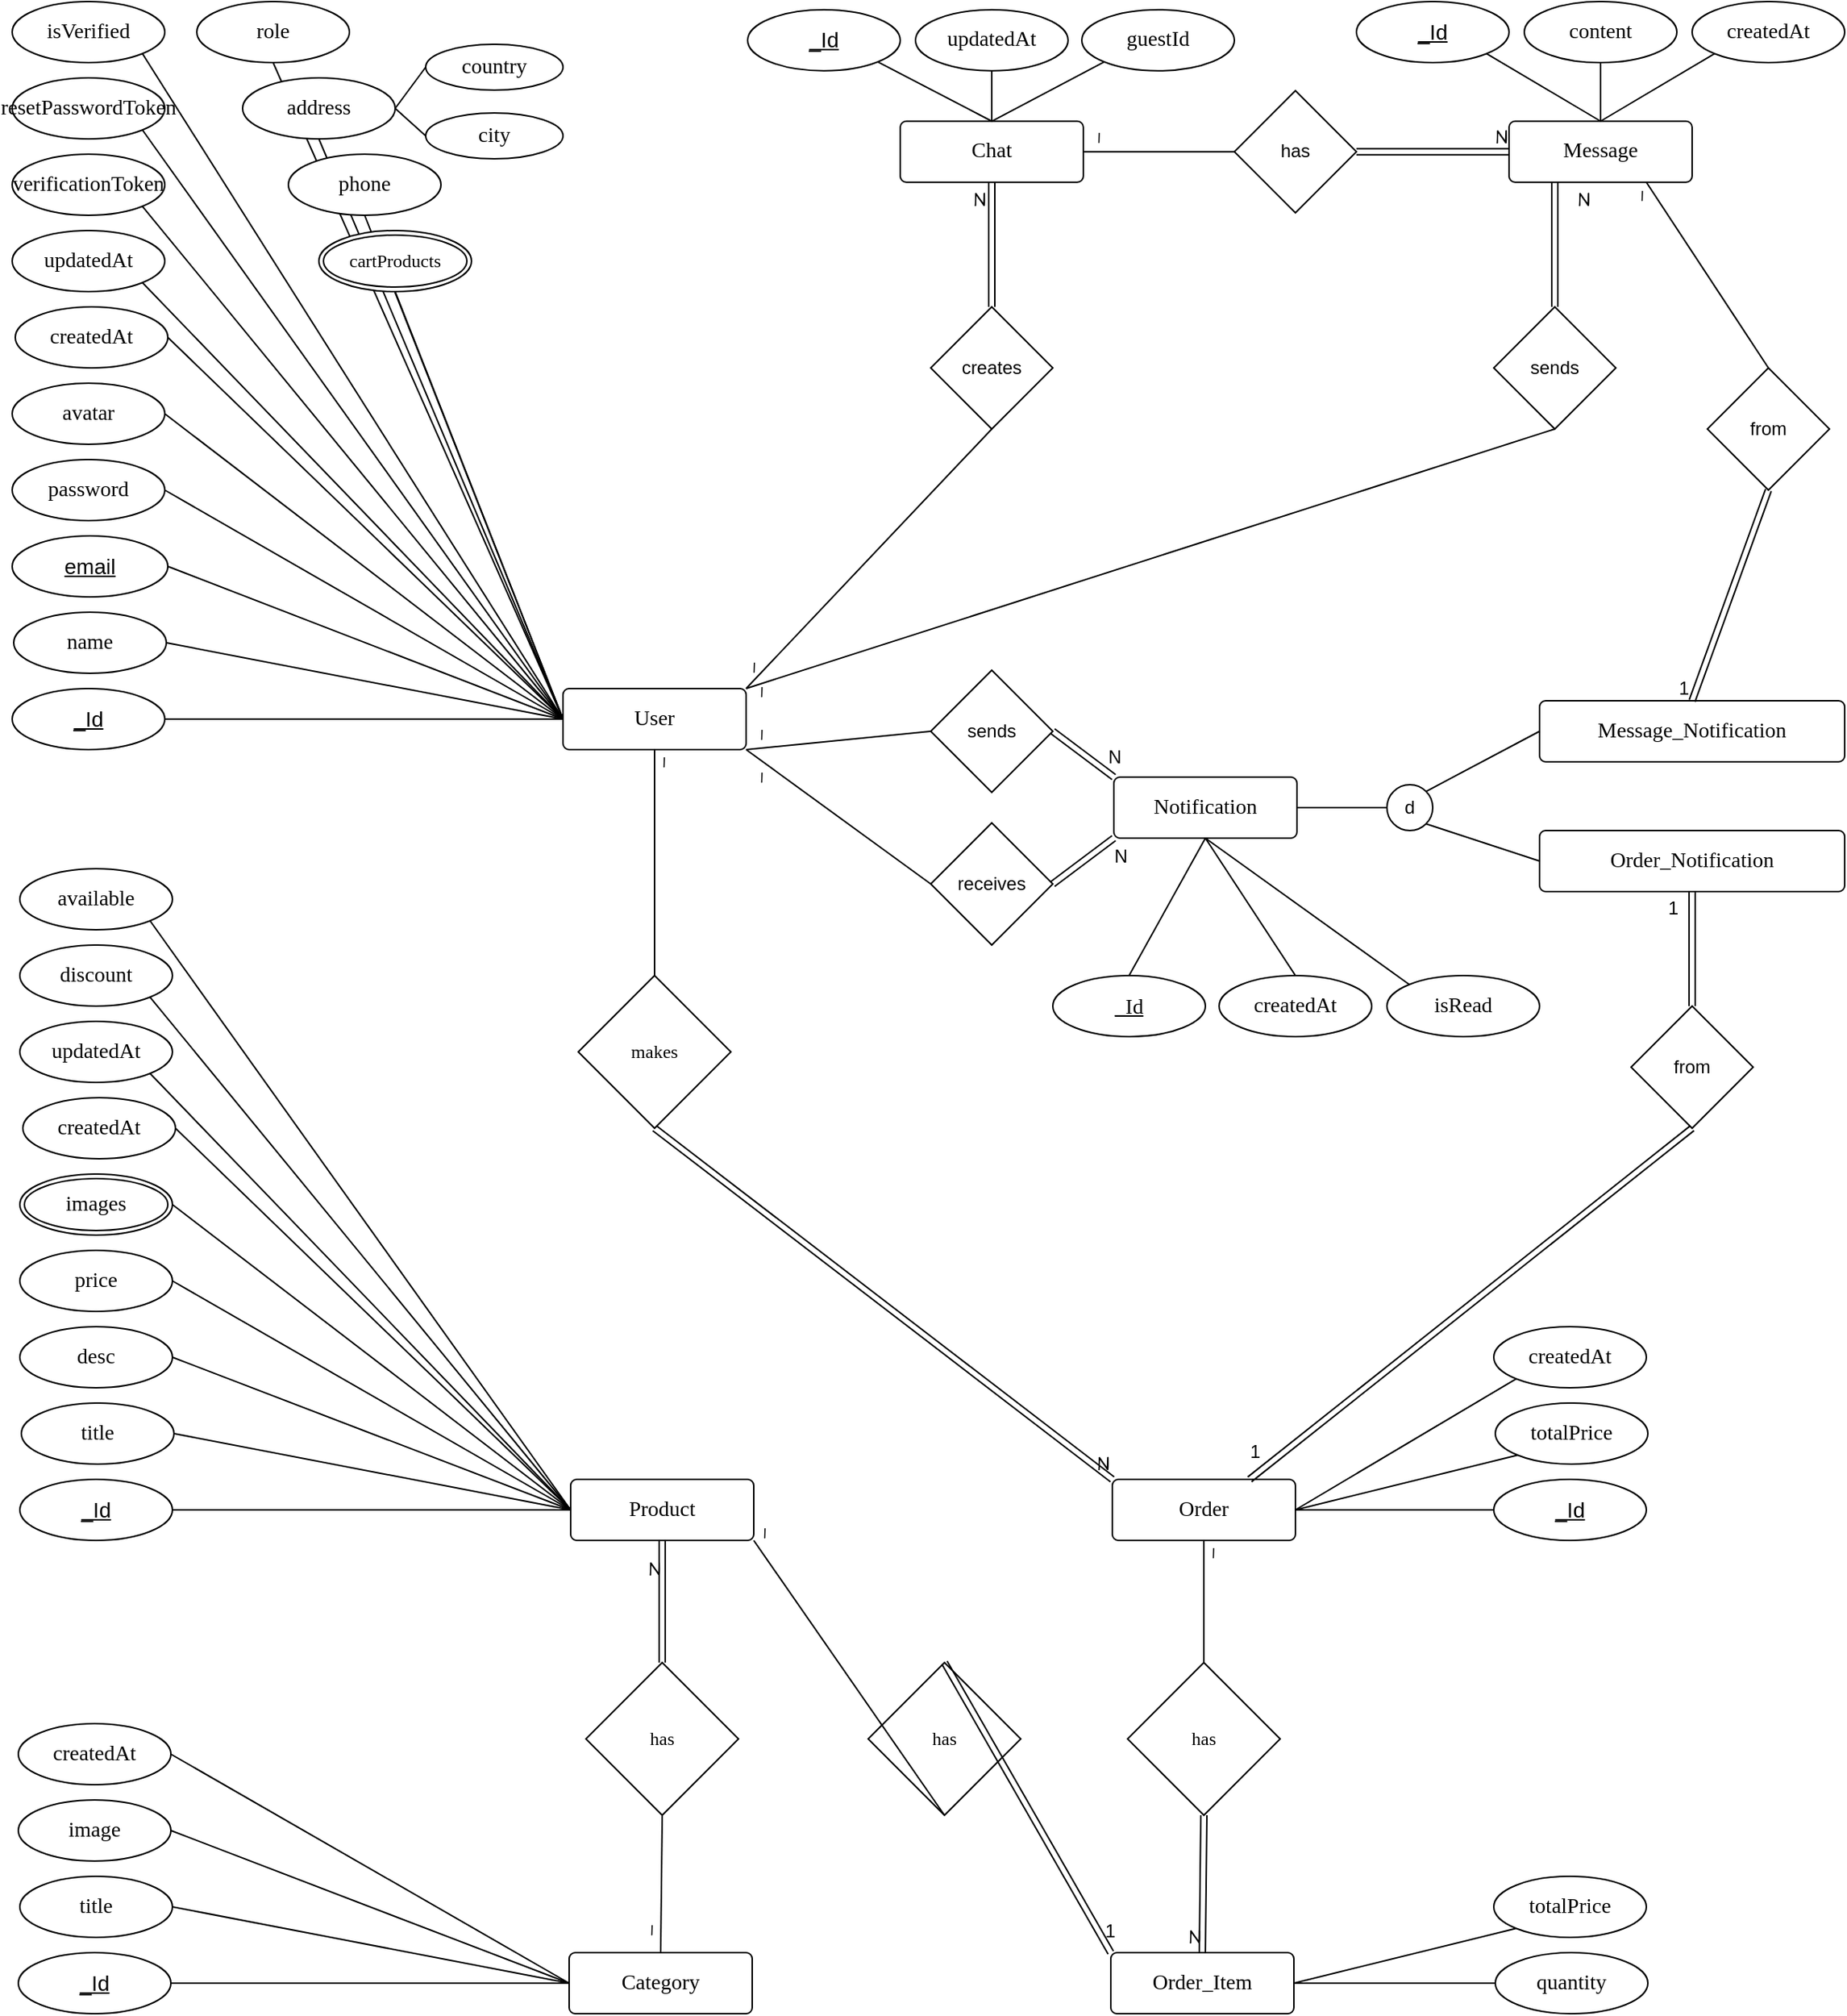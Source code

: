 <mxfile version="24.7.1" type="device" pages="2">
  <diagram name="NestMart_ERD" id="890_jNCDA7X4Bcmrccux">
    <mxGraphModel dx="730" dy="416" grid="1" gridSize="10" guides="1" tooltips="1" connect="1" arrows="1" fold="1" page="1" pageScale="1" pageWidth="1500" pageHeight="1500" background="#ffffff" math="0" shadow="0">
      <root>
        <mxCell id="0" />
        <mxCell id="1" parent="0" />
        <mxCell id="zv86cnZ0isYPRK_yYeSK-1" value="User" style="rounded=1;arcSize=10;whiteSpace=wrap;html=1;align=center;fontFamily=cascadia code;fontSize=14;" parent="1" vertex="1">
          <mxGeometry x="521" y="530" width="120" height="40" as="geometry" />
        </mxCell>
        <mxCell id="zv86cnZ0isYPRK_yYeSK-5" value="_Id" style="ellipse;whiteSpace=wrap;html=1;align=center;fontStyle=4;fontSize=14;" parent="1" vertex="1">
          <mxGeometry x="160" y="530" width="100" height="40" as="geometry" />
        </mxCell>
        <mxCell id="zv86cnZ0isYPRK_yYeSK-10" value="" style="endArrow=none;html=1;rounded=0;entryX=0;entryY=0.5;entryDx=0;entryDy=0;fontFamily=cascadia code;fontSize=14;exitX=1;exitY=0.5;exitDx=0;exitDy=0;" parent="1" source="zv86cnZ0isYPRK_yYeSK-5" target="zv86cnZ0isYPRK_yYeSK-1" edge="1">
          <mxGeometry relative="1" as="geometry">
            <mxPoint x="349" y="230" as="sourcePoint" />
            <mxPoint x="729" y="350" as="targetPoint" />
            <Array as="points" />
          </mxGeometry>
        </mxCell>
        <mxCell id="zv86cnZ0isYPRK_yYeSK-11" value="name" style="ellipse;whiteSpace=wrap;html=1;align=center;fontFamily=cascadia code;fontSize=14;" parent="1" vertex="1">
          <mxGeometry x="161" y="480" width="100" height="40" as="geometry" />
        </mxCell>
        <mxCell id="fLhaeGa8DQ7M7dZYa2ZT-3" value="password" style="ellipse;whiteSpace=wrap;html=1;align=center;fontFamily=cascadia code;fontSize=14;" parent="1" vertex="1">
          <mxGeometry x="160" y="380" width="100" height="40" as="geometry" />
        </mxCell>
        <mxCell id="fLhaeGa8DQ7M7dZYa2ZT-6" value="" style="endArrow=none;html=1;rounded=0;exitX=1;exitY=0.5;exitDx=0;exitDy=0;fontFamily=cascadia code;fontSize=14;entryX=0;entryY=0.5;entryDx=0;entryDy=0;" parent="1" source="fLhaeGa8DQ7M7dZYa2ZT-4" target="zv86cnZ0isYPRK_yYeSK-1" edge="1">
          <mxGeometry relative="1" as="geometry">
            <mxPoint x="334" y="134" as="sourcePoint" />
            <mxPoint x="401" y="350" as="targetPoint" />
            <Array as="points" />
          </mxGeometry>
        </mxCell>
        <mxCell id="fLhaeGa8DQ7M7dZYa2ZT-7" value="" style="endArrow=none;html=1;rounded=0;entryX=1;entryY=0.5;entryDx=0;entryDy=0;exitX=0;exitY=0.5;exitDx=0;exitDy=0;fontFamily=cascadia code;fontSize=14;exitPerimeter=0;" parent="1" source="zv86cnZ0isYPRK_yYeSK-1" target="fLhaeGa8DQ7M7dZYa2ZT-3" edge="1">
          <mxGeometry relative="1" as="geometry">
            <mxPoint x="344" y="144" as="sourcePoint" />
            <mxPoint x="399" y="190" as="targetPoint" />
            <Array as="points" />
          </mxGeometry>
        </mxCell>
        <mxCell id="fLhaeGa8DQ7M7dZYa2ZT-8" value="avatar" style="ellipse;whiteSpace=wrap;html=1;align=center;fontFamily=cascadia code;fontSize=14;" parent="1" vertex="1">
          <mxGeometry x="160" y="330" width="100" height="40" as="geometry" />
        </mxCell>
        <mxCell id="fLhaeGa8DQ7M7dZYa2ZT-9" value="" style="endArrow=none;html=1;rounded=0;entryX=1;entryY=0.5;entryDx=0;entryDy=0;exitX=0;exitY=0.5;exitDx=0;exitDy=0;fontFamily=cascadia code;fontSize=14;" parent="1" source="zv86cnZ0isYPRK_yYeSK-1" target="fLhaeGa8DQ7M7dZYa2ZT-8" edge="1">
          <mxGeometry relative="1" as="geometry">
            <mxPoint x="449" y="180" as="sourcePoint" />
            <mxPoint x="504" y="134" as="targetPoint" />
            <Array as="points" />
          </mxGeometry>
        </mxCell>
        <mxCell id="fLhaeGa8DQ7M7dZYa2ZT-14" value="createdAt" style="ellipse;whiteSpace=wrap;html=1;align=center;fontFamily=cascadia code;fontSize=14;" parent="1" vertex="1">
          <mxGeometry x="162" y="280" width="100" height="40" as="geometry" />
        </mxCell>
        <mxCell id="fLhaeGa8DQ7M7dZYa2ZT-15" value="updatedAt" style="ellipse;whiteSpace=wrap;html=1;align=center;fontFamily=cascadia code;fontSize=14;" parent="1" vertex="1">
          <mxGeometry x="160" y="230" width="100" height="40" as="geometry" />
        </mxCell>
        <mxCell id="fLhaeGa8DQ7M7dZYa2ZT-61" value="" style="endArrow=none;html=1;rounded=0;entryX=0;entryY=0.5;entryDx=0;entryDy=0;exitX=1;exitY=0.5;exitDx=0;exitDy=0;fontFamily=cascadia code;fontSize=14;" parent="1" source="zv86cnZ0isYPRK_yYeSK-11" target="zv86cnZ0isYPRK_yYeSK-1" edge="1">
          <mxGeometry relative="1" as="geometry">
            <mxPoint x="409" y="130" as="sourcePoint" />
            <mxPoint x="439" y="250" as="targetPoint" />
            <Array as="points" />
          </mxGeometry>
        </mxCell>
        <mxCell id="fLhaeGa8DQ7M7dZYa2ZT-4" value="email" style="ellipse;whiteSpace=wrap;html=1;align=center;fontStyle=4;fontSize=14;" parent="1" vertex="1">
          <mxGeometry x="160" y="430" width="102" height="40" as="geometry" />
        </mxCell>
        <mxCell id="fLhaeGa8DQ7M7dZYa2ZT-65" value="" style="endArrow=none;html=1;rounded=0;entryX=0.5;entryY=1;entryDx=0;entryDy=0;exitX=0;exitY=0.5;exitDx=0;exitDy=0;fontFamily=cascadia code;fontSize=14;" parent="1" source="zv86cnZ0isYPRK_yYeSK-1" target="CObTuuYKN9DPhT9e5A5l-2" edge="1">
          <mxGeometry relative="1" as="geometry">
            <mxPoint x="479" y="278" as="sourcePoint" />
            <mxPoint x="539" y="178" as="targetPoint" />
            <Array as="points" />
          </mxGeometry>
        </mxCell>
        <mxCell id="fLhaeGa8DQ7M7dZYa2ZT-66" value="" style="endArrow=none;html=1;rounded=0;entryX=1;entryY=1;entryDx=0;entryDy=0;fontFamily=cascadia code;fontSize=14;exitX=0;exitY=0.5;exitDx=0;exitDy=0;" parent="1" source="zv86cnZ0isYPRK_yYeSK-1" target="fLhaeGa8DQ7M7dZYa2ZT-15" edge="1">
          <mxGeometry relative="1" as="geometry">
            <mxPoint x="519" y="250" as="sourcePoint" />
            <mxPoint x="589" y="110" as="targetPoint" />
            <Array as="points" />
          </mxGeometry>
        </mxCell>
        <mxCell id="fLhaeGa8DQ7M7dZYa2ZT-67" value="" style="endArrow=none;html=1;rounded=0;entryX=1;entryY=0.5;entryDx=0;entryDy=0;fontFamily=cascadia code;fontSize=14;exitX=0;exitY=0.5;exitDx=0;exitDy=0;" parent="1" source="zv86cnZ0isYPRK_yYeSK-1" target="fLhaeGa8DQ7M7dZYa2ZT-14" edge="1">
          <mxGeometry relative="1" as="geometry">
            <mxPoint x="529" y="260" as="sourcePoint" />
            <mxPoint x="654" y="134" as="targetPoint" />
            <Array as="points" />
          </mxGeometry>
        </mxCell>
        <mxCell id="KDxauUP3_yt1p3gHTJt_-2" value="isVerified" style="ellipse;whiteSpace=wrap;html=1;align=center;fontFamily=cascadia code;fontSize=14;" parent="1" vertex="1">
          <mxGeometry x="160" y="80" width="100" height="40" as="geometry" />
        </mxCell>
        <mxCell id="KDxauUP3_yt1p3gHTJt_-3" value="" style="endArrow=none;html=1;rounded=0;entryX=1;entryY=1;entryDx=0;entryDy=0;fontFamily=cascadia code;fontSize=14;exitX=0;exitY=0.5;exitDx=0;exitDy=0;" parent="1" source="zv86cnZ0isYPRK_yYeSK-1" target="KDxauUP3_yt1p3gHTJt_-2" edge="1">
          <mxGeometry relative="1" as="geometry">
            <mxPoint x="509" y="200" as="sourcePoint" />
            <mxPoint x="589" y="240" as="targetPoint" />
            <Array as="points" />
          </mxGeometry>
        </mxCell>
        <mxCell id="KDxauUP3_yt1p3gHTJt_-4" value="resetPasswordToken" style="ellipse;whiteSpace=wrap;html=1;align=center;fontFamily=cascadia code;fontSize=14;" parent="1" vertex="1">
          <mxGeometry x="160" y="130" width="100" height="40" as="geometry" />
        </mxCell>
        <mxCell id="KDxauUP3_yt1p3gHTJt_-5" value="verificationToken" style="ellipse;whiteSpace=wrap;html=1;align=center;fontFamily=cascadia code;fontSize=14;" parent="1" vertex="1">
          <mxGeometry x="160" y="180" width="100" height="40" as="geometry" />
        </mxCell>
        <mxCell id="KDxauUP3_yt1p3gHTJt_-6" value="" style="endArrow=none;html=1;rounded=0;entryX=1;entryY=1;entryDx=0;entryDy=0;fontFamily=cascadia code;fontSize=14;exitX=0;exitY=0.5;exitDx=0;exitDy=0;" parent="1" source="zv86cnZ0isYPRK_yYeSK-1" target="KDxauUP3_yt1p3gHTJt_-4" edge="1">
          <mxGeometry relative="1" as="geometry">
            <mxPoint x="509" y="170" as="sourcePoint" />
            <mxPoint x="589" y="90" as="targetPoint" />
            <Array as="points" />
          </mxGeometry>
        </mxCell>
        <mxCell id="KDxauUP3_yt1p3gHTJt_-7" value="" style="endArrow=none;html=1;rounded=0;entryX=1;entryY=1;entryDx=0;entryDy=0;fontFamily=cascadia code;fontSize=14;exitX=0;exitY=0.5;exitDx=0;exitDy=0;" parent="1" source="zv86cnZ0isYPRK_yYeSK-1" target="KDxauUP3_yt1p3gHTJt_-5" edge="1">
          <mxGeometry relative="1" as="geometry">
            <mxPoint x="519" y="180" as="sourcePoint" />
            <mxPoint x="599" y="100" as="targetPoint" />
            <Array as="points" />
          </mxGeometry>
        </mxCell>
        <mxCell id="Nm6vEAilwif3-0i5tu0z-2" value="address" style="ellipse;whiteSpace=wrap;html=1;align=center;fontFamily=cascadia code;fontSize=14;" parent="1" vertex="1">
          <mxGeometry x="311" y="130" width="100" height="40" as="geometry" />
        </mxCell>
        <mxCell id="Nm6vEAilwif3-0i5tu0z-3" value="" style="endArrow=none;html=1;rounded=0;entryX=0.5;entryY=1;entryDx=0;entryDy=0;fontFamily=cascadia code;fontSize=14;exitX=0;exitY=0.5;exitDx=0;exitDy=0;" parent="1" source="zv86cnZ0isYPRK_yYeSK-1" target="Nm6vEAilwif3-0i5tu0z-2" edge="1">
          <mxGeometry relative="1" as="geometry">
            <mxPoint x="431" y="538" as="sourcePoint" />
            <mxPoint x="343" y="130" as="targetPoint" />
            <Array as="points" />
          </mxGeometry>
        </mxCell>
        <mxCell id="Nm6vEAilwif3-0i5tu0z-5" value="country" style="ellipse;whiteSpace=wrap;html=1;align=center;fontFamily=cascadia code;fontSize=14;" parent="1" vertex="1">
          <mxGeometry x="431" y="108" width="90" height="30" as="geometry" />
        </mxCell>
        <mxCell id="Nm6vEAilwif3-0i5tu0z-6" value="" style="endArrow=none;html=1;rounded=0;entryX=0;entryY=0.5;entryDx=0;entryDy=0;fontFamily=cascadia code;fontSize=14;exitX=1;exitY=0.5;exitDx=0;exitDy=0;" parent="1" source="Nm6vEAilwif3-0i5tu0z-2" target="Nm6vEAilwif3-0i5tu0z-5" edge="1">
          <mxGeometry relative="1" as="geometry">
            <mxPoint x="441" y="560" as="sourcePoint" />
            <mxPoint x="371" y="180" as="targetPoint" />
            <Array as="points" />
          </mxGeometry>
        </mxCell>
        <mxCell id="Nm6vEAilwif3-0i5tu0z-7" value="" style="endArrow=none;html=1;rounded=0;entryX=0;entryY=0.5;entryDx=0;entryDy=0;fontFamily=cascadia code;fontSize=14;exitX=1;exitY=0.5;exitDx=0;exitDy=0;" parent="1" source="Nm6vEAilwif3-0i5tu0z-2" target="Nm6vEAilwif3-0i5tu0z-8" edge="1">
          <mxGeometry relative="1" as="geometry">
            <mxPoint x="421" y="160" as="sourcePoint" />
            <mxPoint x="422.0" y="168.0" as="targetPoint" />
            <Array as="points" />
          </mxGeometry>
        </mxCell>
        <mxCell id="Nm6vEAilwif3-0i5tu0z-8" value="city" style="ellipse;whiteSpace=wrap;html=1;align=center;fontFamily=cascadia code;fontSize=14;" parent="1" vertex="1">
          <mxGeometry x="431" y="153" width="90" height="30" as="geometry" />
        </mxCell>
        <mxCell id="Nm6vEAilwif3-0i5tu0z-9" value="Product" style="rounded=1;arcSize=10;whiteSpace=wrap;html=1;align=center;fontFamily=cascadia code;fontSize=14;" parent="1" vertex="1">
          <mxGeometry x="526" y="1048" width="120" height="40" as="geometry" />
        </mxCell>
        <mxCell id="Nm6vEAilwif3-0i5tu0z-10" value="_Id" style="ellipse;whiteSpace=wrap;html=1;align=center;fontStyle=4;fontSize=14;" parent="1" vertex="1">
          <mxGeometry x="165" y="1048" width="100" height="40" as="geometry" />
        </mxCell>
        <mxCell id="Nm6vEAilwif3-0i5tu0z-11" value="" style="endArrow=none;html=1;rounded=0;entryX=0;entryY=0.5;entryDx=0;entryDy=0;fontFamily=cascadia code;fontSize=14;exitX=1;exitY=0.5;exitDx=0;exitDy=0;" parent="1" source="Nm6vEAilwif3-0i5tu0z-10" target="Nm6vEAilwif3-0i5tu0z-9" edge="1">
          <mxGeometry relative="1" as="geometry">
            <mxPoint x="354" y="748" as="sourcePoint" />
            <mxPoint x="734" y="868" as="targetPoint" />
            <Array as="points" />
          </mxGeometry>
        </mxCell>
        <mxCell id="Nm6vEAilwif3-0i5tu0z-12" value="title" style="ellipse;whiteSpace=wrap;html=1;align=center;fontFamily=cascadia code;fontSize=14;" parent="1" vertex="1">
          <mxGeometry x="166" y="998" width="100" height="40" as="geometry" />
        </mxCell>
        <mxCell id="Nm6vEAilwif3-0i5tu0z-13" value="images" style="ellipse;shape=doubleEllipse;margin=3;whiteSpace=wrap;html=1;align=center;fontFamily=cascadia code;fontSize=14;" parent="1" vertex="1">
          <mxGeometry x="165" y="848" width="100" height="40" as="geometry" />
        </mxCell>
        <mxCell id="Nm6vEAilwif3-0i5tu0z-14" value="price" style="ellipse;whiteSpace=wrap;html=1;align=center;fontFamily=cascadia code;fontSize=14;" parent="1" vertex="1">
          <mxGeometry x="165" y="898" width="100" height="40" as="geometry" />
        </mxCell>
        <mxCell id="Nm6vEAilwif3-0i5tu0z-15" value="" style="endArrow=none;html=1;rounded=0;exitX=1;exitY=0.5;exitDx=0;exitDy=0;fontFamily=cascadia code;fontSize=14;entryX=0;entryY=0.5;entryDx=0;entryDy=0;" parent="1" source="Nm6vEAilwif3-0i5tu0z-38" target="Nm6vEAilwif3-0i5tu0z-9" edge="1">
          <mxGeometry relative="1" as="geometry">
            <mxPoint x="267.0" y="968" as="sourcePoint" />
            <mxPoint x="406" y="868" as="targetPoint" />
            <Array as="points" />
          </mxGeometry>
        </mxCell>
        <mxCell id="Nm6vEAilwif3-0i5tu0z-16" value="" style="endArrow=none;html=1;rounded=0;entryX=1;entryY=0.5;entryDx=0;entryDy=0;exitX=0;exitY=0.5;exitDx=0;exitDy=0;fontFamily=cascadia code;fontSize=14;exitPerimeter=0;" parent="1" source="Nm6vEAilwif3-0i5tu0z-9" target="Nm6vEAilwif3-0i5tu0z-14" edge="1">
          <mxGeometry relative="1" as="geometry">
            <mxPoint x="349" y="662" as="sourcePoint" />
            <mxPoint x="404" y="708" as="targetPoint" />
            <Array as="points" />
          </mxGeometry>
        </mxCell>
        <mxCell id="Nm6vEAilwif3-0i5tu0z-18" value="" style="endArrow=none;html=1;rounded=0;entryX=1;entryY=0.5;entryDx=0;entryDy=0;exitX=0;exitY=0.5;exitDx=0;exitDy=0;fontFamily=cascadia code;fontSize=14;" parent="1" source="Nm6vEAilwif3-0i5tu0z-9" target="Nm6vEAilwif3-0i5tu0z-13" edge="1">
          <mxGeometry relative="1" as="geometry">
            <mxPoint x="454" y="698" as="sourcePoint" />
            <mxPoint x="265" y="868" as="targetPoint" />
            <Array as="points" />
          </mxGeometry>
        </mxCell>
        <mxCell id="Nm6vEAilwif3-0i5tu0z-19" value="createdAt" style="ellipse;whiteSpace=wrap;html=1;align=center;fontFamily=cascadia code;fontSize=14;" parent="1" vertex="1">
          <mxGeometry x="167" y="798" width="100" height="40" as="geometry" />
        </mxCell>
        <mxCell id="Nm6vEAilwif3-0i5tu0z-20" value="updatedAt" style="ellipse;whiteSpace=wrap;html=1;align=center;fontFamily=cascadia code;fontSize=14;" parent="1" vertex="1">
          <mxGeometry x="165" y="748" width="100" height="40" as="geometry" />
        </mxCell>
        <mxCell id="Nm6vEAilwif3-0i5tu0z-21" value="" style="endArrow=none;html=1;rounded=0;entryX=0;entryY=0.5;entryDx=0;entryDy=0;exitX=1;exitY=0.5;exitDx=0;exitDy=0;fontFamily=cascadia code;fontSize=14;" parent="1" source="Nm6vEAilwif3-0i5tu0z-12" target="Nm6vEAilwif3-0i5tu0z-9" edge="1">
          <mxGeometry relative="1" as="geometry">
            <mxPoint x="414" y="648" as="sourcePoint" />
            <mxPoint x="444" y="768" as="targetPoint" />
            <Array as="points" />
          </mxGeometry>
        </mxCell>
        <mxCell id="Nm6vEAilwif3-0i5tu0z-24" value="" style="endArrow=none;html=1;rounded=0;entryX=1;entryY=1;entryDx=0;entryDy=0;fontFamily=cascadia code;fontSize=14;exitX=0;exitY=0.5;exitDx=0;exitDy=0;" parent="1" source="Nm6vEAilwif3-0i5tu0z-9" target="Nm6vEAilwif3-0i5tu0z-20" edge="1">
          <mxGeometry relative="1" as="geometry">
            <mxPoint x="524" y="768" as="sourcePoint" />
            <mxPoint x="594" y="628" as="targetPoint" />
            <Array as="points" />
          </mxGeometry>
        </mxCell>
        <mxCell id="Nm6vEAilwif3-0i5tu0z-25" value="" style="endArrow=none;html=1;rounded=0;entryX=1;entryY=0.5;entryDx=0;entryDy=0;fontFamily=cascadia code;fontSize=14;exitX=0;exitY=0.5;exitDx=0;exitDy=0;" parent="1" source="Nm6vEAilwif3-0i5tu0z-9" target="Nm6vEAilwif3-0i5tu0z-19" edge="1">
          <mxGeometry relative="1" as="geometry">
            <mxPoint x="534" y="778" as="sourcePoint" />
            <mxPoint x="659" y="652" as="targetPoint" />
            <Array as="points" />
          </mxGeometry>
        </mxCell>
        <mxCell id="Nm6vEAilwif3-0i5tu0z-28" value="available" style="ellipse;whiteSpace=wrap;html=1;align=center;fontFamily=cascadia code;fontSize=14;" parent="1" vertex="1">
          <mxGeometry x="165" y="648" width="100" height="40" as="geometry" />
        </mxCell>
        <mxCell id="Nm6vEAilwif3-0i5tu0z-29" value="discount" style="ellipse;whiteSpace=wrap;html=1;align=center;fontFamily=cascadia code;fontSize=14;" parent="1" vertex="1">
          <mxGeometry x="165" y="698" width="100" height="40" as="geometry" />
        </mxCell>
        <mxCell id="Nm6vEAilwif3-0i5tu0z-30" value="" style="endArrow=none;html=1;rounded=0;entryX=1;entryY=1;entryDx=0;entryDy=0;fontFamily=cascadia code;fontSize=14;exitX=0;exitY=0.5;exitDx=0;exitDy=0;" parent="1" source="Nm6vEAilwif3-0i5tu0z-9" target="Nm6vEAilwif3-0i5tu0z-28" edge="1">
          <mxGeometry relative="1" as="geometry">
            <mxPoint x="514" y="688" as="sourcePoint" />
            <mxPoint x="594" y="608" as="targetPoint" />
            <Array as="points" />
          </mxGeometry>
        </mxCell>
        <mxCell id="Nm6vEAilwif3-0i5tu0z-31" value="" style="endArrow=none;html=1;rounded=0;entryX=1;entryY=1;entryDx=0;entryDy=0;fontFamily=cascadia code;fontSize=14;exitX=0;exitY=0.5;exitDx=0;exitDy=0;" parent="1" source="Nm6vEAilwif3-0i5tu0z-9" target="Nm6vEAilwif3-0i5tu0z-29" edge="1">
          <mxGeometry relative="1" as="geometry">
            <mxPoint x="524" y="698" as="sourcePoint" />
            <mxPoint x="604" y="618" as="targetPoint" />
            <Array as="points" />
          </mxGeometry>
        </mxCell>
        <mxCell id="Nm6vEAilwif3-0i5tu0z-38" value="desc" style="ellipse;whiteSpace=wrap;html=1;align=center;fontFamily=cascadia code;fontSize=14;" parent="1" vertex="1">
          <mxGeometry x="165" y="948" width="100" height="40" as="geometry" />
        </mxCell>
        <mxCell id="Nm6vEAilwif3-0i5tu0z-39" value="Category" style="rounded=1;arcSize=10;whiteSpace=wrap;html=1;align=center;fontFamily=cascadia code;fontSize=14;" parent="1" vertex="1">
          <mxGeometry x="525" y="1358" width="120" height="40" as="geometry" />
        </mxCell>
        <mxCell id="Nm6vEAilwif3-0i5tu0z-40" value="_Id" style="ellipse;whiteSpace=wrap;html=1;align=center;fontStyle=4;fontSize=14;" parent="1" vertex="1">
          <mxGeometry x="164" y="1358" width="100" height="40" as="geometry" />
        </mxCell>
        <mxCell id="Nm6vEAilwif3-0i5tu0z-41" value="" style="endArrow=none;html=1;rounded=0;entryX=0;entryY=0.5;entryDx=0;entryDy=0;fontFamily=cascadia code;fontSize=14;exitX=1;exitY=0.5;exitDx=0;exitDy=0;" parent="1" source="Nm6vEAilwif3-0i5tu0z-40" target="Nm6vEAilwif3-0i5tu0z-39" edge="1">
          <mxGeometry relative="1" as="geometry">
            <mxPoint x="353" y="1058" as="sourcePoint" />
            <mxPoint x="733" y="1178" as="targetPoint" />
            <Array as="points" />
          </mxGeometry>
        </mxCell>
        <mxCell id="Nm6vEAilwif3-0i5tu0z-42" value="title" style="ellipse;whiteSpace=wrap;html=1;align=center;fontFamily=cascadia code;fontSize=14;" parent="1" vertex="1">
          <mxGeometry x="165" y="1308" width="100" height="40" as="geometry" />
        </mxCell>
        <mxCell id="Nm6vEAilwif3-0i5tu0z-44" value="createdAt" style="ellipse;whiteSpace=wrap;html=1;align=center;fontFamily=cascadia code;fontSize=14;" parent="1" vertex="1">
          <mxGeometry x="164" y="1208" width="100" height="40" as="geometry" />
        </mxCell>
        <mxCell id="Nm6vEAilwif3-0i5tu0z-45" value="" style="endArrow=none;html=1;rounded=0;exitX=1;exitY=0.5;exitDx=0;exitDy=0;fontFamily=cascadia code;fontSize=14;entryX=0;entryY=0.5;entryDx=0;entryDy=0;" parent="1" source="Nm6vEAilwif3-0i5tu0z-59" target="Nm6vEAilwif3-0i5tu0z-39" edge="1">
          <mxGeometry relative="1" as="geometry">
            <mxPoint x="266.0" y="1278" as="sourcePoint" />
            <mxPoint x="405" y="1178" as="targetPoint" />
            <Array as="points" />
          </mxGeometry>
        </mxCell>
        <mxCell id="Nm6vEAilwif3-0i5tu0z-46" value="" style="endArrow=none;html=1;rounded=0;entryX=1;entryY=0.5;entryDx=0;entryDy=0;exitX=0;exitY=0.5;exitDx=0;exitDy=0;fontFamily=cascadia code;fontSize=14;exitPerimeter=0;" parent="1" source="Nm6vEAilwif3-0i5tu0z-39" target="Nm6vEAilwif3-0i5tu0z-44" edge="1">
          <mxGeometry relative="1" as="geometry">
            <mxPoint x="348" y="972" as="sourcePoint" />
            <mxPoint x="403" y="1018" as="targetPoint" />
            <Array as="points" />
          </mxGeometry>
        </mxCell>
        <mxCell id="Nm6vEAilwif3-0i5tu0z-50" value="" style="endArrow=none;html=1;rounded=0;entryX=0;entryY=0.5;entryDx=0;entryDy=0;exitX=1;exitY=0.5;exitDx=0;exitDy=0;fontFamily=cascadia code;fontSize=14;" parent="1" source="Nm6vEAilwif3-0i5tu0z-42" target="Nm6vEAilwif3-0i5tu0z-39" edge="1">
          <mxGeometry relative="1" as="geometry">
            <mxPoint x="413" y="958" as="sourcePoint" />
            <mxPoint x="443" y="1078" as="targetPoint" />
            <Array as="points" />
          </mxGeometry>
        </mxCell>
        <mxCell id="Nm6vEAilwif3-0i5tu0z-59" value="image" style="ellipse;whiteSpace=wrap;html=1;align=center;fontFamily=cascadia code;fontSize=14;" parent="1" vertex="1">
          <mxGeometry x="164" y="1258" width="100" height="40" as="geometry" />
        </mxCell>
        <mxCell id="Nm6vEAilwif3-0i5tu0z-61" value="has" style="rhombus;whiteSpace=wrap;html=1;hachureGap=4;fontFamily=cascadia code;" parent="1" vertex="1">
          <mxGeometry x="536" y="1168" width="100" height="100" as="geometry" />
        </mxCell>
        <mxCell id="Nm6vEAilwif3-0i5tu0z-68" value="" style="shape=link;html=1;rounded=0;hachureGap=4;fontFamily=Architects Daughter;fontSource=https%3A%2F%2Ffonts.googleapis.com%2Fcss%3Ffamily%3DArchitects%2BDaughter;exitX=0.5;exitY=0;exitDx=0;exitDy=0;entryX=0.5;entryY=1;entryDx=0;entryDy=0;" parent="1" source="Nm6vEAilwif3-0i5tu0z-61" target="Nm6vEAilwif3-0i5tu0z-9" edge="1">
          <mxGeometry relative="1" as="geometry">
            <mxPoint x="693" y="1198" as="sourcePoint" />
            <mxPoint x="813" y="1128" as="targetPoint" />
          </mxGeometry>
        </mxCell>
        <mxCell id="Nm6vEAilwif3-0i5tu0z-69" value="N" style="resizable=0;html=1;whiteSpace=wrap;align=right;verticalAlign=bottom;hachureGap=4;fontFamily=Architects Daughter;fontSource=https%3A%2F%2Ffonts.googleapis.com%2Fcss%3Ffamily%3DArchitects%2BDaughter;" parent="Nm6vEAilwif3-0i5tu0z-68" connectable="0" vertex="1">
          <mxGeometry x="1" relative="1" as="geometry">
            <mxPoint y="28" as="offset" />
          </mxGeometry>
        </mxCell>
        <mxCell id="Nm6vEAilwif3-0i5tu0z-70" value="" style="endArrow=none;html=1;rounded=0;hachureGap=4;fontFamily=Architects Daughter;fontSource=https%3A%2F%2Ffonts.googleapis.com%2Fcss%3Ffamily%3DArchitects%2BDaughter;exitX=0.5;exitY=1;exitDx=0;exitDy=0;entryX=0.5;entryY=0;entryDx=0;entryDy=0;" parent="1" source="Nm6vEAilwif3-0i5tu0z-61" target="Nm6vEAilwif3-0i5tu0z-39" edge="1">
          <mxGeometry relative="1" as="geometry">
            <mxPoint x="773" y="1308" as="sourcePoint" />
            <mxPoint x="933" y="1308" as="targetPoint" />
          </mxGeometry>
        </mxCell>
        <mxCell id="Nm6vEAilwif3-0i5tu0z-71" value="1" style="resizable=0;html=1;whiteSpace=wrap;align=right;verticalAlign=bottom;hachureGap=4;fontFamily=Architects Daughter;fontSource=https%3A%2F%2Ffonts.googleapis.com%2Fcss%3Ffamily%3DArchitects%2BDaughter;" parent="Nm6vEAilwif3-0i5tu0z-70" connectable="0" vertex="1">
          <mxGeometry x="1" relative="1" as="geometry">
            <mxPoint x="-4" y="-5" as="offset" />
          </mxGeometry>
        </mxCell>
        <mxCell id="Nm6vEAilwif3-0i5tu0z-72" value="Order" style="rounded=1;arcSize=10;whiteSpace=wrap;html=1;align=center;fontFamily=cascadia code;fontSize=14;" parent="1" vertex="1">
          <mxGeometry x="881" y="1048" width="120" height="40" as="geometry" />
        </mxCell>
        <mxCell id="Nm6vEAilwif3-0i5tu0z-73" value="_Id" style="ellipse;whiteSpace=wrap;html=1;align=center;fontStyle=4;fontSize=14;" parent="1" vertex="1">
          <mxGeometry x="1131" y="1048" width="100" height="40" as="geometry" />
        </mxCell>
        <mxCell id="Nm6vEAilwif3-0i5tu0z-74" value="" style="endArrow=none;html=1;rounded=0;entryX=1;entryY=0.5;entryDx=0;entryDy=0;fontFamily=cascadia code;fontSize=14;exitX=0;exitY=0.5;exitDx=0;exitDy=0;" parent="1" source="Nm6vEAilwif3-0i5tu0z-73" target="Nm6vEAilwif3-0i5tu0z-72" edge="1">
          <mxGeometry relative="1" as="geometry">
            <mxPoint x="1131" y="1068" as="sourcePoint" />
            <mxPoint x="1450" y="868" as="targetPoint" />
            <Array as="points" />
          </mxGeometry>
        </mxCell>
        <mxCell id="Nm6vEAilwif3-0i5tu0z-75" value="totalPrice" style="ellipse;whiteSpace=wrap;html=1;align=center;fontFamily=cascadia code;fontSize=14;" parent="1" vertex="1">
          <mxGeometry x="1132" y="998" width="100" height="40" as="geometry" />
        </mxCell>
        <mxCell id="Nm6vEAilwif3-0i5tu0z-78" value="" style="endArrow=none;html=1;rounded=0;exitX=0;exitY=1;exitDx=0;exitDy=0;fontFamily=cascadia code;fontSize=14;entryX=1;entryY=0.5;entryDx=0;entryDy=0;" parent="1" source="Nm6vEAilwif3-0i5tu0z-90" target="Nm6vEAilwif3-0i5tu0z-72" edge="1">
          <mxGeometry relative="1" as="geometry">
            <mxPoint x="983.0" y="968" as="sourcePoint" />
            <mxPoint x="1122" y="868" as="targetPoint" />
            <Array as="points" />
          </mxGeometry>
        </mxCell>
        <mxCell id="Nm6vEAilwif3-0i5tu0z-83" value="" style="endArrow=none;html=1;rounded=0;entryX=1;entryY=0.5;entryDx=0;entryDy=0;exitX=0;exitY=1;exitDx=0;exitDy=0;fontFamily=cascadia code;fontSize=14;" parent="1" source="Nm6vEAilwif3-0i5tu0z-75" target="Nm6vEAilwif3-0i5tu0z-72" edge="1">
          <mxGeometry relative="1" as="geometry">
            <mxPoint x="1130" y="648" as="sourcePoint" />
            <mxPoint x="1160" y="768" as="targetPoint" />
            <Array as="points" />
          </mxGeometry>
        </mxCell>
        <mxCell id="Nm6vEAilwif3-0i5tu0z-90" value="createdAt" style="ellipse;whiteSpace=wrap;html=1;align=center;fontFamily=cascadia code;fontSize=14;" parent="1" vertex="1">
          <mxGeometry x="1131" y="948" width="100" height="40" as="geometry" />
        </mxCell>
        <mxCell id="Nm6vEAilwif3-0i5tu0z-98" value="has" style="rhombus;whiteSpace=wrap;html=1;hachureGap=4;fontFamily=cascadia code;direction=north;" parent="1" vertex="1">
          <mxGeometry x="721" y="1168" width="100" height="100" as="geometry" />
        </mxCell>
        <mxCell id="Nm6vEAilwif3-0i5tu0z-103" value="Order_Item" style="rounded=1;arcSize=10;whiteSpace=wrap;html=1;align=center;fontFamily=cascadia code;fontSize=14;" parent="1" vertex="1">
          <mxGeometry x="880" y="1358" width="120" height="40" as="geometry" />
        </mxCell>
        <mxCell id="Nm6vEAilwif3-0i5tu0z-105" value="" style="endArrow=none;html=1;rounded=0;entryX=1;entryY=0.5;entryDx=0;entryDy=0;fontFamily=cascadia code;fontSize=14;exitX=0;exitY=0.5;exitDx=0;exitDy=0;" parent="1" source="aeRwsMOvlu53UcmauPla-1" target="Nm6vEAilwif3-0i5tu0z-103" edge="1">
          <mxGeometry relative="1" as="geometry">
            <mxPoint x="1130.0" y="1378" as="sourcePoint" />
            <mxPoint x="1449" y="1178" as="targetPoint" />
            <Array as="points" />
          </mxGeometry>
        </mxCell>
        <mxCell id="Nm6vEAilwif3-0i5tu0z-106" value="totalPrice" style="ellipse;whiteSpace=wrap;html=1;align=center;fontFamily=cascadia code;fontSize=14;" parent="1" vertex="1">
          <mxGeometry x="1131" y="1308" width="100" height="40" as="geometry" />
        </mxCell>
        <mxCell id="Nm6vEAilwif3-0i5tu0z-112" value="" style="endArrow=none;html=1;rounded=0;entryX=1;entryY=0.5;entryDx=0;entryDy=0;exitX=0;exitY=1;exitDx=0;exitDy=0;fontFamily=cascadia code;fontSize=14;" parent="1" source="Nm6vEAilwif3-0i5tu0z-106" target="Nm6vEAilwif3-0i5tu0z-103" edge="1">
          <mxGeometry relative="1" as="geometry">
            <mxPoint x="1129" y="958" as="sourcePoint" />
            <mxPoint x="1159" y="1078" as="targetPoint" />
            <Array as="points" />
          </mxGeometry>
        </mxCell>
        <mxCell id="Nm6vEAilwif3-0i5tu0z-117" value="" style="endArrow=none;html=1;rounded=0;hachureGap=4;fontFamily=Architects Daughter;fontSource=https%3A%2F%2Ffonts.googleapis.com%2Fcss%3Ffamily%3DArchitects%2BDaughter;exitX=0;exitY=0.5;exitDx=0;exitDy=0;entryX=1;entryY=1;entryDx=0;entryDy=0;" parent="1" source="Nm6vEAilwif3-0i5tu0z-98" target="Nm6vEAilwif3-0i5tu0z-9" edge="1">
          <mxGeometry relative="1" as="geometry">
            <mxPoint x="831" y="1228" as="sourcePoint" />
            <mxPoint x="641" y="1138" as="targetPoint" />
          </mxGeometry>
        </mxCell>
        <mxCell id="Nm6vEAilwif3-0i5tu0z-118" value="1" style="resizable=0;html=1;whiteSpace=wrap;align=right;verticalAlign=bottom;hachureGap=4;fontFamily=Architects Daughter;fontSource=https%3A%2F%2Ffonts.googleapis.com%2Fcss%3Ffamily%3DArchitects%2BDaughter;" parent="Nm6vEAilwif3-0i5tu0z-117" connectable="0" vertex="1">
          <mxGeometry x="1" relative="1" as="geometry">
            <mxPoint x="9" y="4" as="offset" />
          </mxGeometry>
        </mxCell>
        <mxCell id="Nm6vEAilwif3-0i5tu0z-119" value="has" style="rhombus;whiteSpace=wrap;html=1;hachureGap=4;fontFamily=cascadia code;" parent="1" vertex="1">
          <mxGeometry x="891" y="1168" width="100" height="100" as="geometry" />
        </mxCell>
        <mxCell id="Nm6vEAilwif3-0i5tu0z-120" value="" style="endArrow=none;html=1;rounded=0;hachureGap=4;fontFamily=Architects Daughter;fontSource=https%3A%2F%2Ffonts.googleapis.com%2Fcss%3Ffamily%3DArchitects%2BDaughter;exitX=0.5;exitY=0;exitDx=0;exitDy=0;entryX=0.5;entryY=1;entryDx=0;entryDy=0;" parent="1" source="Nm6vEAilwif3-0i5tu0z-119" target="Nm6vEAilwif3-0i5tu0z-72" edge="1">
          <mxGeometry relative="1" as="geometry">
            <mxPoint x="831" y="1228" as="sourcePoint" />
            <mxPoint x="890" y="1368" as="targetPoint" />
          </mxGeometry>
        </mxCell>
        <mxCell id="Nm6vEAilwif3-0i5tu0z-121" value="1" style="resizable=0;html=1;whiteSpace=wrap;align=right;verticalAlign=bottom;hachureGap=4;fontFamily=Architects Daughter;fontSource=https%3A%2F%2Ffonts.googleapis.com%2Fcss%3Ffamily%3DArchitects%2BDaughter;" parent="Nm6vEAilwif3-0i5tu0z-120" connectable="0" vertex="1">
          <mxGeometry x="1" relative="1" as="geometry">
            <mxPoint x="8" y="17" as="offset" />
          </mxGeometry>
        </mxCell>
        <mxCell id="Nm6vEAilwif3-0i5tu0z-124" value="makes" style="rhombus;whiteSpace=wrap;html=1;hachureGap=4;fontFamily=cascadia code;" parent="1" vertex="1">
          <mxGeometry x="531" y="718" width="100" height="100" as="geometry" />
        </mxCell>
        <mxCell id="Nm6vEAilwif3-0i5tu0z-125" value="" style="endArrow=none;html=1;rounded=0;hachureGap=4;fontFamily=Architects Daughter;fontSource=https%3A%2F%2Ffonts.googleapis.com%2Fcss%3Ffamily%3DArchitects%2BDaughter;exitX=0.5;exitY=0;exitDx=0;exitDy=0;entryX=0.5;entryY=1;entryDx=0;entryDy=0;" parent="1" source="Nm6vEAilwif3-0i5tu0z-124" target="zv86cnZ0isYPRK_yYeSK-1" edge="1">
          <mxGeometry relative="1" as="geometry">
            <mxPoint x="951" y="1178" as="sourcePoint" />
            <mxPoint x="951" y="1098" as="targetPoint" />
          </mxGeometry>
        </mxCell>
        <mxCell id="Nm6vEAilwif3-0i5tu0z-126" value="1" style="resizable=0;html=1;whiteSpace=wrap;align=right;verticalAlign=bottom;hachureGap=4;fontFamily=Architects Daughter;fontSource=https%3A%2F%2Ffonts.googleapis.com%2Fcss%3Ffamily%3DArchitects%2BDaughter;" parent="Nm6vEAilwif3-0i5tu0z-125" connectable="0" vertex="1">
          <mxGeometry x="1" relative="1" as="geometry">
            <mxPoint x="8" y="17" as="offset" />
          </mxGeometry>
        </mxCell>
        <mxCell id="Nm6vEAilwif3-0i5tu0z-127" value="" style="shape=link;html=1;rounded=0;hachureGap=4;fontFamily=Architects Daughter;fontSource=https%3A%2F%2Ffonts.googleapis.com%2Fcss%3Ffamily%3DArchitects%2BDaughter;entryX=0.5;entryY=0;entryDx=0;entryDy=0;exitX=0.5;exitY=1;exitDx=0;exitDy=0;" parent="1" source="Nm6vEAilwif3-0i5tu0z-119" target="Nm6vEAilwif3-0i5tu0z-103" edge="1">
          <mxGeometry relative="1" as="geometry">
            <mxPoint x="691" y="1308" as="sourcePoint" />
            <mxPoint x="851" y="1308" as="targetPoint" />
          </mxGeometry>
        </mxCell>
        <mxCell id="Nm6vEAilwif3-0i5tu0z-128" value="N" style="resizable=0;html=1;whiteSpace=wrap;align=right;verticalAlign=bottom;hachureGap=4;fontFamily=Architects Daughter;fontSource=https%3A%2F%2Ffonts.googleapis.com%2Fcss%3Ffamily%3DArchitects%2BDaughter;" parent="Nm6vEAilwif3-0i5tu0z-127" connectable="0" vertex="1">
          <mxGeometry x="1" relative="1" as="geometry" />
        </mxCell>
        <mxCell id="Nm6vEAilwif3-0i5tu0z-129" value="" style="shape=link;html=1;rounded=0;hachureGap=4;fontFamily=Architects Daughter;fontSource=https%3A%2F%2Ffonts.googleapis.com%2Fcss%3Ffamily%3DArchitects%2BDaughter;entryX=0;entryY=0;entryDx=0;entryDy=0;exitX=0.5;exitY=1;exitDx=0;exitDy=0;" parent="1" source="Nm6vEAilwif3-0i5tu0z-124" target="Nm6vEAilwif3-0i5tu0z-72" edge="1">
          <mxGeometry relative="1" as="geometry">
            <mxPoint x="951" y="1278" as="sourcePoint" />
            <mxPoint x="950" y="1368" as="targetPoint" />
          </mxGeometry>
        </mxCell>
        <mxCell id="Nm6vEAilwif3-0i5tu0z-130" value="N" style="resizable=0;html=1;whiteSpace=wrap;align=right;verticalAlign=bottom;hachureGap=4;fontFamily=Architects Daughter;fontSource=https%3A%2F%2Ffonts.googleapis.com%2Fcss%3Ffamily%3DArchitects%2BDaughter;" parent="Nm6vEAilwif3-0i5tu0z-129" connectable="0" vertex="1">
          <mxGeometry x="1" relative="1" as="geometry" />
        </mxCell>
        <mxCell id="CObTuuYKN9DPhT9e5A5l-2" value="role" style="ellipse;whiteSpace=wrap;html=1;align=center;fontFamily=cascadia code;fontSize=14;" parent="1" vertex="1">
          <mxGeometry x="281" y="80" width="100" height="40" as="geometry" />
        </mxCell>
        <mxCell id="CObTuuYKN9DPhT9e5A5l-3" value="phone" style="ellipse;whiteSpace=wrap;html=1;align=center;fontFamily=cascadia code;fontSize=14;" parent="1" vertex="1">
          <mxGeometry x="341" y="180" width="100" height="40" as="geometry" />
        </mxCell>
        <mxCell id="CObTuuYKN9DPhT9e5A5l-4" value="" style="endArrow=none;html=1;rounded=0;entryX=0.5;entryY=1;entryDx=0;entryDy=0;fontFamily=cascadia code;fontSize=14;exitX=0;exitY=0.5;exitDx=0;exitDy=0;" parent="1" source="zv86cnZ0isYPRK_yYeSK-1" target="CObTuuYKN9DPhT9e5A5l-3" edge="1">
          <mxGeometry relative="1" as="geometry">
            <mxPoint x="531" y="560" as="sourcePoint" />
            <mxPoint x="371" y="180" as="targetPoint" />
            <Array as="points" />
          </mxGeometry>
        </mxCell>
        <mxCell id="CObTuuYKN9DPhT9e5A5l-6" value="cartProducts" style="ellipse;shape=doubleEllipse;margin=3;whiteSpace=wrap;html=1;align=center;hachureGap=4;fontFamily=cascadia code;fontSource=https%3A%2F%2Ffonts.googleapis.com%2Fcss%3Ffamily%3Dcascadia%2Bcode;" parent="1" vertex="1">
          <mxGeometry x="361" y="230" width="100" height="40" as="geometry" />
        </mxCell>
        <mxCell id="CObTuuYKN9DPhT9e5A5l-8" value="" style="endArrow=none;html=1;rounded=0;entryX=0.5;entryY=1;entryDx=0;entryDy=0;fontFamily=cascadia code;fontSize=14;exitX=0;exitY=0.5;exitDx=0;exitDy=0;" parent="1" source="zv86cnZ0isYPRK_yYeSK-1" target="CObTuuYKN9DPhT9e5A5l-6" edge="1">
          <mxGeometry relative="1" as="geometry">
            <mxPoint x="531" y="560" as="sourcePoint" />
            <mxPoint x="401" y="230" as="targetPoint" />
            <Array as="points" />
          </mxGeometry>
        </mxCell>
        <mxCell id="M8EBJwf-t8CkxGiJPlwR-1" value="Chat" style="rounded=1;arcSize=10;whiteSpace=wrap;html=1;align=center;fontFamily=cascadia code;fontSize=14;" parent="1" vertex="1">
          <mxGeometry x="742" y="158.38" width="120" height="40" as="geometry" />
        </mxCell>
        <mxCell id="M8EBJwf-t8CkxGiJPlwR-2" value="_Id" style="ellipse;whiteSpace=wrap;html=1;align=center;fontStyle=4;fontSize=14;" parent="1" vertex="1">
          <mxGeometry x="642" y="85.38" width="100" height="40" as="geometry" />
        </mxCell>
        <mxCell id="M8EBJwf-t8CkxGiJPlwR-3" value="" style="endArrow=none;html=1;rounded=0;exitX=1;exitY=1;exitDx=0;exitDy=0;fontFamily=cascadia code;fontSize=14;entryX=0.5;entryY=0;entryDx=0;entryDy=0;" parent="1" source="M8EBJwf-t8CkxGiJPlwR-2" target="M8EBJwf-t8CkxGiJPlwR-1" edge="1">
          <mxGeometry relative="1" as="geometry">
            <mxPoint x="891" y="318.48" as="sourcePoint" />
            <mxPoint x="731" y="168.48" as="targetPoint" />
            <Array as="points" />
          </mxGeometry>
        </mxCell>
        <mxCell id="M8EBJwf-t8CkxGiJPlwR-4" value="updatedAt" style="ellipse;whiteSpace=wrap;html=1;align=center;fontFamily=cascadia code;fontSize=14;" parent="1" vertex="1">
          <mxGeometry x="752" y="85.38" width="100" height="40" as="geometry" />
        </mxCell>
        <mxCell id="M8EBJwf-t8CkxGiJPlwR-7" value="" style="endArrow=none;html=1;rounded=0;fontFamily=cascadia code;fontSize=14;entryX=0.5;entryY=1;entryDx=0;entryDy=0;exitX=0.5;exitY=0;exitDx=0;exitDy=0;" parent="1" source="M8EBJwf-t8CkxGiJPlwR-1" target="M8EBJwf-t8CkxGiJPlwR-4" edge="1">
          <mxGeometry relative="1" as="geometry">
            <mxPoint x="761" y="163.38" as="sourcePoint" />
            <mxPoint x="843" y="148.48" as="targetPoint" />
            <Array as="points" />
          </mxGeometry>
        </mxCell>
        <mxCell id="M8EBJwf-t8CkxGiJPlwR-14" value="creates" style="rhombus;whiteSpace=wrap;html=1;direction=east;" parent="1" vertex="1">
          <mxGeometry x="762" y="280" width="80" height="80" as="geometry" />
        </mxCell>
        <mxCell id="M8EBJwf-t8CkxGiJPlwR-15" value="Message" style="rounded=1;arcSize=10;whiteSpace=wrap;html=1;align=center;fontFamily=cascadia code;fontSize=14;" parent="1" vertex="1">
          <mxGeometry x="1141" y="158.38" width="120" height="40" as="geometry" />
        </mxCell>
        <mxCell id="M8EBJwf-t8CkxGiJPlwR-16" value="_Id" style="ellipse;whiteSpace=wrap;html=1;align=center;fontStyle=4;fontSize=14;" parent="1" vertex="1">
          <mxGeometry x="1041" y="80" width="100" height="40" as="geometry" />
        </mxCell>
        <mxCell id="M8EBJwf-t8CkxGiJPlwR-17" value="" style="endArrow=none;html=1;rounded=0;exitX=1;exitY=1;exitDx=0;exitDy=0;fontFamily=cascadia code;fontSize=14;entryX=0.5;entryY=0;entryDx=0;entryDy=0;" parent="1" source="M8EBJwf-t8CkxGiJPlwR-16" target="M8EBJwf-t8CkxGiJPlwR-15" edge="1">
          <mxGeometry relative="1" as="geometry">
            <mxPoint x="1331" y="338.38" as="sourcePoint" />
            <mxPoint x="1131" y="158.38" as="targetPoint" />
            <Array as="points" />
          </mxGeometry>
        </mxCell>
        <mxCell id="M8EBJwf-t8CkxGiJPlwR-18" value="content" style="ellipse;whiteSpace=wrap;html=1;align=center;fontFamily=cascadia code;fontSize=14;" parent="1" vertex="1">
          <mxGeometry x="1151" y="80" width="100" height="40" as="geometry" />
        </mxCell>
        <mxCell id="M8EBJwf-t8CkxGiJPlwR-19" value="createdAt" style="ellipse;whiteSpace=wrap;html=1;align=center;fontFamily=cascadia code;fontSize=14;" parent="1" vertex="1">
          <mxGeometry x="1261" y="80" width="100" height="40" as="geometry" />
        </mxCell>
        <mxCell id="M8EBJwf-t8CkxGiJPlwR-21" value="" style="endArrow=none;html=1;rounded=0;entryX=0;entryY=1;entryDx=0;entryDy=0;exitX=0.5;exitY=0;exitDx=0;exitDy=0;fontFamily=cascadia code;fontSize=14;" parent="1" source="M8EBJwf-t8CkxGiJPlwR-15" target="M8EBJwf-t8CkxGiJPlwR-19" edge="1">
          <mxGeometry relative="1" as="geometry">
            <mxPoint x="1271" y="188.38" as="sourcePoint" />
            <mxPoint x="1371" y="188.38" as="targetPoint" />
            <Array as="points" />
          </mxGeometry>
        </mxCell>
        <mxCell id="M8EBJwf-t8CkxGiJPlwR-23" value="" style="endArrow=none;html=1;rounded=0;entryX=0.5;entryY=0;entryDx=0;entryDy=0;exitX=0.5;exitY=1;exitDx=0;exitDy=0;fontFamily=cascadia code;fontSize=14;" parent="1" source="M8EBJwf-t8CkxGiJPlwR-18" target="M8EBJwf-t8CkxGiJPlwR-15" edge="1">
          <mxGeometry relative="1" as="geometry">
            <mxPoint x="1096" y="254.38" as="sourcePoint" />
            <mxPoint x="1151" y="208.38" as="targetPoint" />
            <Array as="points" />
          </mxGeometry>
        </mxCell>
        <mxCell id="M8EBJwf-t8CkxGiJPlwR-27" value="has" style="rhombus;whiteSpace=wrap;html=1;direction=east;" parent="1" vertex="1">
          <mxGeometry x="961" y="138.38" width="80" height="80" as="geometry" />
        </mxCell>
        <mxCell id="M8EBJwf-t8CkxGiJPlwR-28" value="" style="endArrow=none;html=1;rounded=0;hachureGap=4;fontFamily=Architects Daughter;fontSource=https%3A%2F%2Ffonts.googleapis.com%2Fcss%3Ffamily%3DArchitects%2BDaughter;exitX=0;exitY=0.5;exitDx=0;exitDy=0;entryX=1;entryY=0.5;entryDx=0;entryDy=0;" parent="1" source="M8EBJwf-t8CkxGiJPlwR-27" target="M8EBJwf-t8CkxGiJPlwR-1" edge="1">
          <mxGeometry relative="1" as="geometry">
            <mxPoint x="741" y="278" as="sourcePoint" />
            <mxPoint x="901" y="218" as="targetPoint" />
          </mxGeometry>
        </mxCell>
        <mxCell id="M8EBJwf-t8CkxGiJPlwR-29" value="1" style="resizable=0;html=1;whiteSpace=wrap;align=right;verticalAlign=bottom;hachureGap=4;fontFamily=Architects Daughter;fontSource=https%3A%2F%2Ffonts.googleapis.com%2Fcss%3Ffamily%3DArchitects%2BDaughter;" parent="M8EBJwf-t8CkxGiJPlwR-28" connectable="0" vertex="1">
          <mxGeometry x="1" relative="1" as="geometry">
            <mxPoint x="12" as="offset" />
          </mxGeometry>
        </mxCell>
        <mxCell id="M8EBJwf-t8CkxGiJPlwR-30" value="" style="shape=link;html=1;rounded=0;hachureGap=4;fontFamily=Architects Daughter;fontSource=https%3A%2F%2Ffonts.googleapis.com%2Fcss%3Ffamily%3DArchitects%2BDaughter;entryX=0;entryY=0.5;entryDx=0;entryDy=0;exitX=1;exitY=0.5;exitDx=0;exitDy=0;" parent="1" source="M8EBJwf-t8CkxGiJPlwR-27" target="M8EBJwf-t8CkxGiJPlwR-15" edge="1">
          <mxGeometry relative="1" as="geometry">
            <mxPoint x="911" y="128" as="sourcePoint" />
            <mxPoint x="1071" y="128" as="targetPoint" />
          </mxGeometry>
        </mxCell>
        <mxCell id="M8EBJwf-t8CkxGiJPlwR-31" value="N" style="resizable=0;html=1;whiteSpace=wrap;align=right;verticalAlign=bottom;hachureGap=4;fontFamily=Architects Daughter;fontSource=https%3A%2F%2Ffonts.googleapis.com%2Fcss%3Ffamily%3DArchitects%2BDaughter;" parent="M8EBJwf-t8CkxGiJPlwR-30" connectable="0" vertex="1">
          <mxGeometry x="1" relative="1" as="geometry" />
        </mxCell>
        <mxCell id="M8EBJwf-t8CkxGiJPlwR-32" value="sends" style="rhombus;whiteSpace=wrap;html=1;direction=east;" parent="1" vertex="1">
          <mxGeometry x="1131" y="280" width="80" height="80" as="geometry" />
        </mxCell>
        <mxCell id="M8EBJwf-t8CkxGiJPlwR-33" value="" style="endArrow=none;html=1;rounded=0;hachureGap=4;fontFamily=Architects Daughter;fontSource=https%3A%2F%2Ffonts.googleapis.com%2Fcss%3Ffamily%3DArchitects%2BDaughter;exitX=0.5;exitY=1;exitDx=0;exitDy=0;entryX=1;entryY=0;entryDx=0;entryDy=0;" parent="1" source="M8EBJwf-t8CkxGiJPlwR-14" target="zv86cnZ0isYPRK_yYeSK-1" edge="1">
          <mxGeometry relative="1" as="geometry">
            <mxPoint x="1151" y="188" as="sourcePoint" />
            <mxPoint x="1052" y="188" as="targetPoint" />
          </mxGeometry>
        </mxCell>
        <mxCell id="M8EBJwf-t8CkxGiJPlwR-34" value="1" style="resizable=0;html=1;whiteSpace=wrap;align=right;verticalAlign=bottom;hachureGap=4;fontFamily=Architects Daughter;fontSource=https%3A%2F%2Ffonts.googleapis.com%2Fcss%3Ffamily%3DArchitects%2BDaughter;" parent="M8EBJwf-t8CkxGiJPlwR-33" connectable="0" vertex="1">
          <mxGeometry x="1" relative="1" as="geometry">
            <mxPoint x="7" y="-4" as="offset" />
          </mxGeometry>
        </mxCell>
        <mxCell id="M8EBJwf-t8CkxGiJPlwR-35" value="" style="endArrow=none;html=1;rounded=0;hachureGap=4;fontFamily=Architects Daughter;fontSource=https%3A%2F%2Ffonts.googleapis.com%2Fcss%3Ffamily%3DArchitects%2BDaughter;exitX=0.5;exitY=1;exitDx=0;exitDy=0;entryX=1;entryY=0;entryDx=0;entryDy=0;" parent="1" source="M8EBJwf-t8CkxGiJPlwR-32" target="zv86cnZ0isYPRK_yYeSK-1" edge="1">
          <mxGeometry relative="1" as="geometry">
            <mxPoint x="992" y="370" as="sourcePoint" />
            <mxPoint x="591" y="540" as="targetPoint" />
          </mxGeometry>
        </mxCell>
        <mxCell id="M8EBJwf-t8CkxGiJPlwR-36" value="1" style="resizable=0;html=1;whiteSpace=wrap;align=right;verticalAlign=bottom;hachureGap=4;fontFamily=Architects Daughter;fontSource=https%3A%2F%2Ffonts.googleapis.com%2Fcss%3Ffamily%3DArchitects%2BDaughter;" parent="M8EBJwf-t8CkxGiJPlwR-35" connectable="0" vertex="1">
          <mxGeometry x="1" relative="1" as="geometry">
            <mxPoint x="12" y="12" as="offset" />
          </mxGeometry>
        </mxCell>
        <mxCell id="M8EBJwf-t8CkxGiJPlwR-37" value="" style="shape=link;html=1;rounded=0;hachureGap=4;fontFamily=Architects Daughter;fontSource=https%3A%2F%2Ffonts.googleapis.com%2Fcss%3Ffamily%3DArchitects%2BDaughter;entryX=0.25;entryY=1;entryDx=0;entryDy=0;exitX=0.5;exitY=0;exitDx=0;exitDy=0;" parent="1" source="M8EBJwf-t8CkxGiJPlwR-32" target="M8EBJwf-t8CkxGiJPlwR-15" edge="1">
          <mxGeometry relative="1" as="geometry">
            <mxPoint x="1051" y="188" as="sourcePoint" />
            <mxPoint x="1151" y="188" as="targetPoint" />
          </mxGeometry>
        </mxCell>
        <mxCell id="M8EBJwf-t8CkxGiJPlwR-38" value="N" style="resizable=0;html=1;whiteSpace=wrap;align=right;verticalAlign=bottom;hachureGap=4;fontFamily=Architects Daughter;fontSource=https%3A%2F%2Ffonts.googleapis.com%2Fcss%3Ffamily%3DArchitects%2BDaughter;" parent="M8EBJwf-t8CkxGiJPlwR-37" connectable="0" vertex="1">
          <mxGeometry x="1" relative="1" as="geometry">
            <mxPoint x="24" y="21" as="offset" />
          </mxGeometry>
        </mxCell>
        <mxCell id="M8EBJwf-t8CkxGiJPlwR-39" value="" style="shape=link;html=1;rounded=0;hachureGap=4;fontFamily=Architects Daughter;fontSource=https%3A%2F%2Ffonts.googleapis.com%2Fcss%3Ffamily%3DArchitects%2BDaughter;entryX=0.5;entryY=1;entryDx=0;entryDy=0;exitX=0.5;exitY=0;exitDx=0;exitDy=0;" parent="1" source="M8EBJwf-t8CkxGiJPlwR-14" target="M8EBJwf-t8CkxGiJPlwR-1" edge="1">
          <mxGeometry relative="1" as="geometry">
            <mxPoint x="1211" y="290" as="sourcePoint" />
            <mxPoint x="1211" y="208" as="targetPoint" />
          </mxGeometry>
        </mxCell>
        <mxCell id="M8EBJwf-t8CkxGiJPlwR-40" value="N" style="resizable=0;html=1;whiteSpace=wrap;align=right;verticalAlign=bottom;hachureGap=4;fontFamily=Architects Daughter;fontSource=https%3A%2F%2Ffonts.googleapis.com%2Fcss%3Ffamily%3DArchitects%2BDaughter;" parent="M8EBJwf-t8CkxGiJPlwR-39" connectable="0" vertex="1">
          <mxGeometry x="1" relative="1" as="geometry">
            <mxPoint x="-3" y="21" as="offset" />
          </mxGeometry>
        </mxCell>
        <mxCell id="M8EBJwf-t8CkxGiJPlwR-41" value="Notification" style="rounded=1;arcSize=10;whiteSpace=wrap;html=1;align=center;fontFamily=cascadia code;fontSize=14;" parent="1" vertex="1">
          <mxGeometry x="882" y="588" width="120" height="40" as="geometry" />
        </mxCell>
        <mxCell id="M8EBJwf-t8CkxGiJPlwR-42" value="&lt;font face=&quot;cascadia code&quot;&gt;_Id&lt;/font&gt;" style="ellipse;whiteSpace=wrap;html=1;align=center;fontStyle=4;fontSize=14;" parent="1" vertex="1">
          <mxGeometry x="842" y="718" width="100" height="40" as="geometry" />
        </mxCell>
        <mxCell id="M8EBJwf-t8CkxGiJPlwR-43" value="" style="endArrow=none;html=1;rounded=0;exitX=0.5;exitY=0;exitDx=0;exitDy=0;fontFamily=cascadia code;fontSize=14;entryX=0.5;entryY=1;entryDx=0;entryDy=0;" parent="1" source="M8EBJwf-t8CkxGiJPlwR-42" target="M8EBJwf-t8CkxGiJPlwR-41" edge="1">
          <mxGeometry relative="1" as="geometry">
            <mxPoint x="1162" y="618" as="sourcePoint" />
            <mxPoint x="1002" y="468" as="targetPoint" />
            <Array as="points" />
          </mxGeometry>
        </mxCell>
        <mxCell id="M8EBJwf-t8CkxGiJPlwR-45" value="isRead" style="ellipse;whiteSpace=wrap;html=1;align=center;fontFamily=cascadia code;fontSize=14;" parent="1" vertex="1">
          <mxGeometry x="1061" y="718" width="100" height="40" as="geometry" />
        </mxCell>
        <mxCell id="M8EBJwf-t8CkxGiJPlwR-46" value="createdAt" style="ellipse;whiteSpace=wrap;html=1;align=center;fontFamily=cascadia code;fontSize=14;" parent="1" vertex="1">
          <mxGeometry x="951" y="718" width="100" height="40" as="geometry" />
        </mxCell>
        <mxCell id="M8EBJwf-t8CkxGiJPlwR-48" value="" style="endArrow=none;html=1;rounded=0;fontFamily=cascadia code;fontSize=14;entryX=0;entryY=0;entryDx=0;entryDy=0;exitX=0.5;exitY=1;exitDx=0;exitDy=0;" parent="1" source="M8EBJwf-t8CkxGiJPlwR-41" target="M8EBJwf-t8CkxGiJPlwR-45" edge="1">
          <mxGeometry relative="1" as="geometry">
            <mxPoint x="1002" y="608" as="sourcePoint" />
            <mxPoint x="1167" y="472" as="targetPoint" />
            <Array as="points" />
          </mxGeometry>
        </mxCell>
        <mxCell id="M8EBJwf-t8CkxGiJPlwR-49" value="" style="endArrow=none;html=1;rounded=0;exitX=0.5;exitY=1;exitDx=0;exitDy=0;fontFamily=cascadia code;fontSize=14;entryX=0.5;entryY=0;entryDx=0;entryDy=0;" parent="1" source="M8EBJwf-t8CkxGiJPlwR-41" target="M8EBJwf-t8CkxGiJPlwR-46" edge="1">
          <mxGeometry relative="1" as="geometry">
            <mxPoint x="1134" y="498" as="sourcePoint" />
            <mxPoint x="1182" y="508" as="targetPoint" />
            <Array as="points" />
          </mxGeometry>
        </mxCell>
        <mxCell id="M8EBJwf-t8CkxGiJPlwR-50" value="sends" style="rhombus;whiteSpace=wrap;html=1;" parent="1" vertex="1">
          <mxGeometry x="762" y="518" width="80" height="80" as="geometry" />
        </mxCell>
        <mxCell id="M8EBJwf-t8CkxGiJPlwR-51" value="receives" style="rhombus;whiteSpace=wrap;html=1;" parent="1" vertex="1">
          <mxGeometry x="762" y="618" width="80" height="80" as="geometry" />
        </mxCell>
        <mxCell id="M8EBJwf-t8CkxGiJPlwR-53" value="" style="shape=link;html=1;rounded=0;exitX=1;exitY=0.5;exitDx=0;exitDy=0;entryX=0;entryY=0;entryDx=0;entryDy=0;" parent="1" source="M8EBJwf-t8CkxGiJPlwR-50" target="M8EBJwf-t8CkxGiJPlwR-41" edge="1">
          <mxGeometry relative="1" as="geometry">
            <mxPoint x="892" y="738" as="sourcePoint" />
            <mxPoint x="892" y="888" as="targetPoint" />
          </mxGeometry>
        </mxCell>
        <mxCell id="M8EBJwf-t8CkxGiJPlwR-54" value="N" style="resizable=0;html=1;whiteSpace=wrap;align=right;verticalAlign=bottom;" parent="M8EBJwf-t8CkxGiJPlwR-53" connectable="0" vertex="1">
          <mxGeometry x="1" relative="1" as="geometry">
            <mxPoint x="6" y="-5" as="offset" />
          </mxGeometry>
        </mxCell>
        <mxCell id="M8EBJwf-t8CkxGiJPlwR-55" value="" style="shape=link;html=1;rounded=0;exitX=1;exitY=0.5;exitDx=0;exitDy=0;entryX=0;entryY=1;entryDx=0;entryDy=0;" parent="1" source="M8EBJwf-t8CkxGiJPlwR-51" target="M8EBJwf-t8CkxGiJPlwR-41" edge="1">
          <mxGeometry relative="1" as="geometry">
            <mxPoint x="852" y="568" as="sourcePoint" />
            <mxPoint x="892" y="598" as="targetPoint" />
          </mxGeometry>
        </mxCell>
        <mxCell id="M8EBJwf-t8CkxGiJPlwR-56" value="N" style="resizable=0;html=1;whiteSpace=wrap;align=right;verticalAlign=bottom;" parent="M8EBJwf-t8CkxGiJPlwR-55" connectable="0" vertex="1">
          <mxGeometry x="1" relative="1" as="geometry">
            <mxPoint x="10" y="20" as="offset" />
          </mxGeometry>
        </mxCell>
        <mxCell id="M8EBJwf-t8CkxGiJPlwR-59" value="" style="endArrow=none;html=1;rounded=0;hachureGap=4;fontFamily=Architects Daughter;fontSource=https%3A%2F%2Ffonts.googleapis.com%2Fcss%3Ffamily%3DArchitects%2BDaughter;exitX=0;exitY=0.5;exitDx=0;exitDy=0;entryX=1;entryY=1;entryDx=0;entryDy=0;" parent="1" source="M8EBJwf-t8CkxGiJPlwR-50" target="zv86cnZ0isYPRK_yYeSK-1" edge="1">
          <mxGeometry relative="1" as="geometry">
            <mxPoint x="1211" y="370" as="sourcePoint" />
            <mxPoint x="621" y="540" as="targetPoint" />
          </mxGeometry>
        </mxCell>
        <mxCell id="M8EBJwf-t8CkxGiJPlwR-60" value="1" style="resizable=0;html=1;whiteSpace=wrap;align=right;verticalAlign=bottom;hachureGap=4;fontFamily=Architects Daughter;fontSource=https%3A%2F%2Ffonts.googleapis.com%2Fcss%3Ffamily%3DArchitects%2BDaughter;" parent="M8EBJwf-t8CkxGiJPlwR-59" connectable="0" vertex="1">
          <mxGeometry x="1" relative="1" as="geometry">
            <mxPoint x="12" as="offset" />
          </mxGeometry>
        </mxCell>
        <mxCell id="M8EBJwf-t8CkxGiJPlwR-61" value="" style="endArrow=none;html=1;rounded=0;hachureGap=4;fontFamily=Architects Daughter;fontSource=https%3A%2F%2Ffonts.googleapis.com%2Fcss%3Ffamily%3DArchitects%2BDaughter;exitX=0;exitY=0.5;exitDx=0;exitDy=0;entryX=1;entryY=1;entryDx=0;entryDy=0;" parent="1" source="M8EBJwf-t8CkxGiJPlwR-51" target="zv86cnZ0isYPRK_yYeSK-1" edge="1">
          <mxGeometry relative="1" as="geometry">
            <mxPoint x="772" y="568" as="sourcePoint" />
            <mxPoint x="631" y="598" as="targetPoint" />
          </mxGeometry>
        </mxCell>
        <mxCell id="M8EBJwf-t8CkxGiJPlwR-62" value="1" style="resizable=0;html=1;whiteSpace=wrap;align=right;verticalAlign=bottom;hachureGap=4;fontFamily=Architects Daughter;fontSource=https%3A%2F%2Ffonts.googleapis.com%2Fcss%3Ffamily%3DArchitects%2BDaughter;" parent="M8EBJwf-t8CkxGiJPlwR-61" connectable="0" vertex="1">
          <mxGeometry x="1" relative="1" as="geometry">
            <mxPoint x="12" y="27" as="offset" />
          </mxGeometry>
        </mxCell>
        <mxCell id="M8EBJwf-t8CkxGiJPlwR-63" value="Message_Notification" style="rounded=1;arcSize=10;whiteSpace=wrap;html=1;align=center;fontFamily=cascadia code;fontSize=14;" parent="1" vertex="1">
          <mxGeometry x="1161" y="538" width="200" height="40" as="geometry" />
        </mxCell>
        <mxCell id="M8EBJwf-t8CkxGiJPlwR-66" value="" style="endArrow=none;html=1;rounded=0;fontFamily=cascadia code;fontSize=14;exitX=1;exitY=0.5;exitDx=0;exitDy=0;entryX=0;entryY=0.5;entryDx=0;entryDy=0;" parent="1" source="M8EBJwf-t8CkxGiJPlwR-41" target="M8EBJwf-t8CkxGiJPlwR-67" edge="1">
          <mxGeometry relative="1" as="geometry">
            <mxPoint x="952" y="638" as="sourcePoint" />
            <mxPoint x="1071" y="608" as="targetPoint" />
            <Array as="points" />
          </mxGeometry>
        </mxCell>
        <mxCell id="M8EBJwf-t8CkxGiJPlwR-67" value="d" style="ellipse;whiteSpace=wrap;html=1;aspect=fixed;" parent="1" vertex="1">
          <mxGeometry x="1061" y="593" width="30" height="30" as="geometry" />
        </mxCell>
        <mxCell id="M8EBJwf-t8CkxGiJPlwR-68" value="" style="endArrow=none;html=1;rounded=0;fontFamily=cascadia code;fontSize=14;exitX=1;exitY=0;exitDx=0;exitDy=0;entryX=0;entryY=0.5;entryDx=0;entryDy=0;" parent="1" source="M8EBJwf-t8CkxGiJPlwR-67" target="M8EBJwf-t8CkxGiJPlwR-63" edge="1">
          <mxGeometry relative="1" as="geometry">
            <mxPoint x="1012" y="618" as="sourcePoint" />
            <mxPoint x="1071" y="618" as="targetPoint" />
            <Array as="points" />
          </mxGeometry>
        </mxCell>
        <mxCell id="M8EBJwf-t8CkxGiJPlwR-69" value="Order_Notification" style="rounded=1;arcSize=10;whiteSpace=wrap;html=1;align=center;fontFamily=cascadia code;fontSize=14;" parent="1" vertex="1">
          <mxGeometry x="1161" y="623" width="200" height="40" as="geometry" />
        </mxCell>
        <mxCell id="M8EBJwf-t8CkxGiJPlwR-70" value="" style="endArrow=none;html=1;rounded=0;fontFamily=cascadia code;fontSize=14;exitX=1;exitY=1;exitDx=0;exitDy=0;entryX=0;entryY=0.5;entryDx=0;entryDy=0;" parent="1" source="M8EBJwf-t8CkxGiJPlwR-67" target="M8EBJwf-t8CkxGiJPlwR-69" edge="1">
          <mxGeometry relative="1" as="geometry">
            <mxPoint x="1097" y="607" as="sourcePoint" />
            <mxPoint x="1171" y="568" as="targetPoint" />
            <Array as="points" />
          </mxGeometry>
        </mxCell>
        <mxCell id="M8EBJwf-t8CkxGiJPlwR-71" value="from" style="rhombus;whiteSpace=wrap;html=1;direction=east;" parent="1" vertex="1">
          <mxGeometry x="1271" y="320" width="80" height="80" as="geometry" />
        </mxCell>
        <mxCell id="M8EBJwf-t8CkxGiJPlwR-72" value="" style="endArrow=none;html=1;rounded=0;hachureGap=4;fontFamily=Architects Daughter;fontSource=https%3A%2F%2Ffonts.googleapis.com%2Fcss%3Ffamily%3DArchitects%2BDaughter;exitX=0.5;exitY=0;exitDx=0;exitDy=0;entryX=0.75;entryY=1;entryDx=0;entryDy=0;" parent="1" source="M8EBJwf-t8CkxGiJPlwR-71" target="M8EBJwf-t8CkxGiJPlwR-15" edge="1">
          <mxGeometry relative="1" as="geometry">
            <mxPoint x="1180" y="370" as="sourcePoint" />
            <mxPoint x="651" y="540" as="targetPoint" />
          </mxGeometry>
        </mxCell>
        <mxCell id="M8EBJwf-t8CkxGiJPlwR-73" value="1" style="resizable=0;html=1;whiteSpace=wrap;align=right;verticalAlign=bottom;hachureGap=4;fontFamily=Architects Daughter;fontSource=https%3A%2F%2Ffonts.googleapis.com%2Fcss%3Ffamily%3DArchitects%2BDaughter;" parent="M8EBJwf-t8CkxGiJPlwR-72" connectable="0" vertex="1">
          <mxGeometry x="1" relative="1" as="geometry">
            <mxPoint x="-1" y="18" as="offset" />
          </mxGeometry>
        </mxCell>
        <mxCell id="M8EBJwf-t8CkxGiJPlwR-74" value="" style="shape=link;html=1;rounded=0;exitX=0.5;exitY=1;exitDx=0;exitDy=0;entryX=0.5;entryY=0;entryDx=0;entryDy=0;" parent="1" source="M8EBJwf-t8CkxGiJPlwR-71" target="M8EBJwf-t8CkxGiJPlwR-63" edge="1">
          <mxGeometry relative="1" as="geometry">
            <mxPoint x="1171" y="458" as="sourcePoint" />
            <mxPoint x="1331" y="458" as="targetPoint" />
          </mxGeometry>
        </mxCell>
        <mxCell id="M8EBJwf-t8CkxGiJPlwR-75" value="1" style="resizable=0;html=1;whiteSpace=wrap;align=right;verticalAlign=bottom;" parent="M8EBJwf-t8CkxGiJPlwR-74" connectable="0" vertex="1">
          <mxGeometry x="1" relative="1" as="geometry" />
        </mxCell>
        <mxCell id="M8EBJwf-t8CkxGiJPlwR-76" value="from" style="rhombus;whiteSpace=wrap;html=1;direction=east;" parent="1" vertex="1">
          <mxGeometry x="1221" y="738" width="80" height="80" as="geometry" />
        </mxCell>
        <mxCell id="M8EBJwf-t8CkxGiJPlwR-79" value="" style="shape=link;html=1;rounded=0;exitX=0.5;exitY=0;exitDx=0;exitDy=0;entryX=0.5;entryY=1;entryDx=0;entryDy=0;" parent="1" source="M8EBJwf-t8CkxGiJPlwR-76" target="M8EBJwf-t8CkxGiJPlwR-69" edge="1">
          <mxGeometry relative="1" as="geometry">
            <mxPoint x="1441" y="593" as="sourcePoint" />
            <mxPoint x="1391" y="731" as="targetPoint" />
          </mxGeometry>
        </mxCell>
        <mxCell id="M8EBJwf-t8CkxGiJPlwR-80" value="1" style="resizable=0;html=1;whiteSpace=wrap;align=right;verticalAlign=bottom;" parent="M8EBJwf-t8CkxGiJPlwR-79" connectable="0" vertex="1">
          <mxGeometry x="1" relative="1" as="geometry">
            <mxPoint x="-8" y="19" as="offset" />
          </mxGeometry>
        </mxCell>
        <mxCell id="M8EBJwf-t8CkxGiJPlwR-81" value="" style="shape=link;html=1;rounded=0;exitX=0.5;exitY=1;exitDx=0;exitDy=0;entryX=0.75;entryY=0;entryDx=0;entryDy=0;" parent="1" source="M8EBJwf-t8CkxGiJPlwR-76" target="Nm6vEAilwif3-0i5tu0z-72" edge="1">
          <mxGeometry relative="1" as="geometry">
            <mxPoint x="1271" y="748" as="sourcePoint" />
            <mxPoint x="1271" y="673" as="targetPoint" />
          </mxGeometry>
        </mxCell>
        <mxCell id="M8EBJwf-t8CkxGiJPlwR-82" value="1" style="resizable=0;html=1;whiteSpace=wrap;align=right;verticalAlign=bottom;" parent="M8EBJwf-t8CkxGiJPlwR-81" connectable="0" vertex="1">
          <mxGeometry x="1" relative="1" as="geometry">
            <mxPoint x="8" y="-9" as="offset" />
          </mxGeometry>
        </mxCell>
        <mxCell id="aeRwsMOvlu53UcmauPla-1" value="quantity" style="ellipse;whiteSpace=wrap;html=1;align=center;fontFamily=cascadia code;fontSize=14;" parent="1" vertex="1">
          <mxGeometry x="1132" y="1358" width="100" height="40" as="geometry" />
        </mxCell>
        <mxCell id="aeRwsMOvlu53UcmauPla-2" value="" style="shape=link;html=1;rounded=0;exitX=1;exitY=0.5;exitDx=0;exitDy=0;entryX=0;entryY=0;entryDx=0;entryDy=0;" parent="1" source="Nm6vEAilwif3-0i5tu0z-98" target="Nm6vEAilwif3-0i5tu0z-103" edge="1">
          <mxGeometry relative="1" as="geometry">
            <mxPoint x="650" y="1300" as="sourcePoint" />
            <mxPoint x="810" y="1300" as="targetPoint" />
          </mxGeometry>
        </mxCell>
        <mxCell id="aeRwsMOvlu53UcmauPla-3" value="1" style="resizable=0;html=1;whiteSpace=wrap;align=right;verticalAlign=bottom;" parent="aeRwsMOvlu53UcmauPla-2" connectable="0" vertex="1">
          <mxGeometry x="1" relative="1" as="geometry">
            <mxPoint x="5" y="-5" as="offset" />
          </mxGeometry>
        </mxCell>
        <mxCell id="HOOhxhaOVs6G96FMK2XE-1" value="guestId" style="ellipse;whiteSpace=wrap;html=1;align=center;fontFamily=cascadia code;fontSize=14;" vertex="1" parent="1">
          <mxGeometry x="861" y="85.38" width="100" height="40" as="geometry" />
        </mxCell>
        <mxCell id="HOOhxhaOVs6G96FMK2XE-2" value="" style="endArrow=none;html=1;rounded=0;fontFamily=cascadia code;fontSize=14;entryX=0;entryY=1;entryDx=0;entryDy=0;exitX=0.5;exitY=0;exitDx=0;exitDy=0;" edge="1" parent="1" source="M8EBJwf-t8CkxGiJPlwR-1" target="HOOhxhaOVs6G96FMK2XE-1">
          <mxGeometry relative="1" as="geometry">
            <mxPoint x="812" y="168" as="sourcePoint" />
            <mxPoint x="812" y="135" as="targetPoint" />
            <Array as="points" />
          </mxGeometry>
        </mxCell>
      </root>
    </mxGraphModel>
  </diagram>
  <diagram id="9mcECp8Yo24VLmAwiqFV" name="NestMart_Tables">
    <mxGraphModel dx="859" dy="489" grid="1" gridSize="10" guides="1" tooltips="1" connect="1" arrows="1" fold="1" page="1" pageScale="1" pageWidth="1200" pageHeight="1000" math="0" shadow="0">
      <root>
        <mxCell id="0" />
        <mxCell id="1" parent="0" />
        <mxCell id="-uFRq7JlOufXFAPJHPwo-23" value="Users" style="swimlane;childLayout=stackLayout;horizontal=1;startSize=40;horizontalStack=0;rounded=1;fontSize=14;fontStyle=0;strokeWidth=2;resizeParent=0;resizeLast=1;shadow=0;dashed=0;align=center;arcSize=4;whiteSpace=wrap;html=1;fontFamily=cascadia code;" parent="1" vertex="1">
          <mxGeometry x="110" y="90" width="290" height="297" as="geometry">
            <mxRectangle x="79" y="63" width="80" height="30" as="alternateBounds" />
          </mxGeometry>
        </mxCell>
        <mxCell id="-uFRq7JlOufXFAPJHPwo-24" value="&lt;font style=&quot;font-size: 14px;&quot;&gt;_id&lt;span style=&quot;white-space: pre;&quot;&gt;&#x9;&lt;/span&gt;&amp;nbsp; &amp;nbsp; &amp;nbsp; INTEGER&amp;nbsp;&amp;nbsp; &amp;nbsp; &amp;nbsp; &amp;nbsp; &amp;nbsp;PK&lt;/font&gt;&lt;div style=&quot;line-height: 150%; font-size: 14px;&quot;&gt;&lt;font style=&quot;font-size: 14px;&quot;&gt;name&amp;nbsp; &amp;nbsp; &amp;nbsp; &amp;nbsp; &amp;nbsp; TEXT&lt;/font&gt;&lt;/div&gt;&lt;div style=&quot;line-height: 150%; font-size: 14px;&quot;&gt;&lt;font style=&quot;font-size: 14px;&quot;&gt;email&amp;nbsp; &amp;nbsp; &amp;nbsp; &amp;nbsp; &amp;nbsp;TEXT&lt;/font&gt;&lt;/div&gt;&lt;div style=&quot;line-height: 150%; font-size: 14px;&quot;&gt;&lt;font style=&quot;font-size: 14px;&quot;&gt;password&amp;nbsp; &amp;nbsp; &amp;nbsp; TEXT&lt;br&gt;&lt;/font&gt;&lt;/div&gt;&lt;div style=&quot;line-height: 150%; font-size: 14px;&quot;&gt;&lt;font style=&quot;font-size: 14px;&quot;&gt;avatar&amp;nbsp; &amp;nbsp; &amp;nbsp; &amp;nbsp; TEXT&lt;/font&gt;&lt;/div&gt;&lt;div style=&quot;line-height: 150%; font-size: 14px;&quot;&gt;&lt;font style=&quot;font-size: 14px;&quot;&gt;createdAt&amp;nbsp; &amp;nbsp; &amp;nbsp;&lt;/font&gt;&lt;span style=&quot;background-color: initial;&quot;&gt;INTEGER&lt;/span&gt;&lt;/div&gt;&lt;div style=&quot;line-height: 150%; font-size: 14px;&quot;&gt;&lt;font style=&quot;font-size: 14px;&quot;&gt;updatedAt&amp;nbsp; &amp;nbsp; &amp;nbsp;&lt;/font&gt;&lt;span style=&quot;background-color: initial;&quot;&gt;INTEGER&lt;/span&gt;&lt;/div&gt;&lt;div style=&quot;line-height: 150%;&quot;&gt;&lt;font style=&quot;&quot;&gt;&lt;span style=&quot;font-size: 14px; text-align: center; text-wrap: wrap;&quot;&gt;isVerified&amp;nbsp; &amp;nbsp;&amp;nbsp;&lt;/span&gt;&lt;span style=&quot;background-color: initial; font-size: 14px; text-wrap: wrap;&quot;&gt;BOOLEAN&lt;/span&gt;&lt;br&gt;&lt;/font&gt;&lt;/div&gt;&lt;div style=&quot;line-height: 150%; font-size: 14px;&quot;&gt;&lt;font style=&quot;font-size: 14px;&quot;&gt;&lt;span style=&quot;text-align: center; text-wrap: wrap;&quot;&gt;role&amp;nbsp; &amp;nbsp; &amp;nbsp; &amp;nbsp; &amp;nbsp;&amp;nbsp;&lt;/span&gt;&lt;span style=&quot;background-color: initial;&quot;&gt;INTEGER&lt;/span&gt;&lt;span style=&quot;text-align: center; text-wrap: wrap;&quot;&gt;&lt;br&gt;&lt;/span&gt;&lt;/font&gt;&lt;/div&gt;&lt;div style=&quot;line-height: 150%;&quot;&gt;&lt;font style=&quot;&quot;&gt;&lt;span style=&quot;font-size: 14px; text-align: center; text-wrap: wrap;&quot;&gt;phone&amp;nbsp; &amp;nbsp; &amp;nbsp; &amp;nbsp; &amp;nbsp;&lt;/span&gt;&lt;span style=&quot;background-color: initial; font-size: 14px; text-wrap: wrap;&quot;&gt;TEXT&lt;/span&gt;&lt;span style=&quot;font-size: 14px; text-align: center; text-wrap: wrap;&quot;&gt;&lt;br&gt;&lt;/span&gt;&lt;/font&gt;&lt;/div&gt;&lt;div style=&quot;line-height: 150%; font-size: 14px;&quot;&gt;&lt;font style=&quot;font-size: 14px;&quot;&gt;&lt;div style=&quot;line-height: 21px;&quot;&gt;country&amp;nbsp; &amp;nbsp; &amp;nbsp; &amp;nbsp;TEXT&lt;/div&gt;&lt;div style=&quot;line-height: 21px;&quot;&gt;city&amp;nbsp; &amp;nbsp; &amp;nbsp; &amp;nbsp; &amp;nbsp; TEXT&lt;/div&gt;&lt;/font&gt;&lt;/div&gt;" style="align=left;strokeColor=none;fillColor=none;spacingLeft=4;fontSize=12;verticalAlign=top;resizable=0;rotatable=0;part=1;html=1;fontFamily=cascadia code;" parent="-uFRq7JlOufXFAPJHPwo-23" vertex="1">
          <mxGeometry y="40" width="290" height="257" as="geometry" />
        </mxCell>
        <mxCell id="nSXrEsZNRRRlf_CyEN5b-33" value="Users_Cart" style="swimlane;childLayout=stackLayout;horizontal=1;startSize=40;horizontalStack=0;rounded=1;fontSize=14;fontStyle=0;strokeWidth=2;resizeParent=0;resizeLast=1;shadow=0;dashed=0;align=center;arcSize=4;whiteSpace=wrap;html=1;fontFamily=cascadia code;" parent="1" vertex="1">
          <mxGeometry x="470" y="297" width="290" height="90" as="geometry">
            <mxRectangle x="79" y="63" width="80" height="30" as="alternateBounds" />
          </mxGeometry>
        </mxCell>
        <mxCell id="nSXrEsZNRRRlf_CyEN5b-34" value="&lt;font style=&quot;font-size: 14px;&quot;&gt;userId&lt;span style=&quot;white-space: pre;&quot;&gt;&#x9;&lt;/span&gt;&amp;nbsp; &amp;nbsp; &amp;nbsp; INTEGER&amp;nbsp; &amp;nbsp; &amp;nbsp; &amp;nbsp; PK FK&lt;/font&gt;&lt;div style=&quot;line-height: 150%; font-size: 14px;&quot;&gt;productId&amp;nbsp; &amp;nbsp; &amp;nbsp;INTEGER&amp;nbsp; &amp;nbsp; &amp;nbsp; &amp;nbsp; PK FK&lt;/div&gt;" style="align=left;strokeColor=none;fillColor=none;spacingLeft=4;fontSize=12;verticalAlign=top;resizable=0;rotatable=0;part=1;html=1;fontFamily=cascadia code;" parent="nSXrEsZNRRRlf_CyEN5b-33" vertex="1">
          <mxGeometry y="40" width="290" height="50" as="geometry" />
        </mxCell>
        <mxCell id="nSXrEsZNRRRlf_CyEN5b-36" value="Users_Verification_Tokens" style="swimlane;childLayout=stackLayout;horizontal=1;startSize=40;horizontalStack=0;rounded=1;fontSize=14;fontStyle=0;strokeWidth=2;resizeParent=0;resizeLast=1;shadow=0;dashed=0;align=center;arcSize=4;whiteSpace=wrap;html=1;fontFamily=cascadia code;" parent="1" vertex="1">
          <mxGeometry x="470" y="90" width="290" height="90" as="geometry">
            <mxRectangle x="79" y="63" width="80" height="30" as="alternateBounds" />
          </mxGeometry>
        </mxCell>
        <mxCell id="nSXrEsZNRRRlf_CyEN5b-37" value="&lt;font style=&quot;font-size: 14px;&quot;&gt;userId&lt;span style=&quot;white-space: pre;&quot;&gt;&#x9;&lt;/span&gt;&amp;nbsp; &amp;nbsp; &amp;nbsp; &amp;nbsp; &amp;nbsp; &amp;nbsp;INTEGER&amp;nbsp; &amp;nbsp;PK FK&lt;br&gt;&lt;/font&gt;&lt;div style=&quot;line-height: 150%; font-size: 14px;&quot;&gt;&lt;span style=&quot;text-align: center; text-wrap: wrap; background-color: initial;&quot;&gt;verificationToken&amp;nbsp;&amp;nbsp;&lt;/span&gt;TEXT&lt;span style=&quot;text-align: center; text-wrap: wrap; background-color: initial;&quot;&gt;&amp;nbsp;&lt;/span&gt;&lt;/div&gt;&lt;div style=&quot;line-height: 150%; font-size: 14px;&quot;&gt;&lt;br&gt;&lt;/div&gt;" style="align=left;strokeColor=none;fillColor=none;spacingLeft=4;fontSize=12;verticalAlign=top;resizable=0;rotatable=0;part=1;html=1;fontFamily=cascadia code;" parent="nSXrEsZNRRRlf_CyEN5b-36" vertex="1">
          <mxGeometry y="40" width="290" height="50" as="geometry" />
        </mxCell>
        <mxCell id="nSXrEsZNRRRlf_CyEN5b-38" value="Users_Reset_Password_Tokens" style="swimlane;childLayout=stackLayout;horizontal=1;startSize=40;horizontalStack=0;rounded=1;fontSize=14;fontStyle=0;strokeWidth=2;resizeParent=0;resizeLast=1;shadow=0;dashed=0;align=center;arcSize=4;whiteSpace=wrap;html=1;fontFamily=cascadia code;" parent="1" vertex="1">
          <mxGeometry x="470" y="193.5" width="290" height="90" as="geometry">
            <mxRectangle x="79" y="63" width="80" height="30" as="alternateBounds" />
          </mxGeometry>
        </mxCell>
        <mxCell id="nSXrEsZNRRRlf_CyEN5b-39" value="&lt;font style=&quot;font-size: 14px;&quot;&gt;userId&lt;span style=&quot;white-space: pre;&quot;&gt;&#x9;&lt;/span&gt;&amp;nbsp; &amp;nbsp; &amp;nbsp; &amp;nbsp; &amp;nbsp; &amp;nbsp;INTEGER&amp;nbsp;&amp;nbsp; PK FK&lt;br&gt;&lt;/font&gt;&lt;div style=&quot;line-height: 150%; font-size: 14px;&quot;&gt;&lt;span style=&quot;text-align: center; text-wrap: wrap; background-color: initial;&quot;&gt;resetPasswordToken&lt;/span&gt;&lt;span style=&quot;text-align: center; text-wrap: wrap; background-color: initial;&quot;&gt;&amp;nbsp;&lt;/span&gt;&lt;span style=&quot;background-color: initial;&quot;&gt;TEXT&lt;/span&gt;&lt;/div&gt;&lt;div style=&quot;line-height: 150%; font-size: 14px;&quot;&gt;&lt;br&gt;&lt;/div&gt;" style="align=left;strokeColor=none;fillColor=none;spacingLeft=4;fontSize=12;verticalAlign=top;resizable=0;rotatable=0;part=1;html=1;fontFamily=cascadia code;" parent="nSXrEsZNRRRlf_CyEN5b-38" vertex="1">
          <mxGeometry y="40" width="290" height="50" as="geometry" />
        </mxCell>
        <mxCell id="nSXrEsZNRRRlf_CyEN5b-40" style="edgeStyle=orthogonalEdgeStyle;rounded=0;orthogonalLoop=1;jettySize=auto;html=1;exitX=1;exitY=0.25;exitDx=0;exitDy=0;entryX=0;entryY=0;entryDx=0;entryDy=0;" parent="1" source="nSXrEsZNRRRlf_CyEN5b-37" target="-uFRq7JlOufXFAPJHPwo-24" edge="1">
          <mxGeometry relative="1" as="geometry">
            <mxPoint x="790" y="60" as="targetPoint" />
            <Array as="points">
              <mxPoint x="770" y="143" />
              <mxPoint x="770" y="80" />
              <mxPoint x="100" y="80" />
              <mxPoint x="100" y="130" />
            </Array>
          </mxGeometry>
        </mxCell>
        <mxCell id="nSXrEsZNRRRlf_CyEN5b-43" style="edgeStyle=orthogonalEdgeStyle;rounded=0;orthogonalLoop=1;jettySize=auto;html=1;exitX=1;exitY=0.25;exitDx=0;exitDy=0;entryX=0;entryY=0.097;entryDx=0;entryDy=0;entryPerimeter=0;" parent="1" source="nSXrEsZNRRRlf_CyEN5b-39" target="-uFRq7JlOufXFAPJHPwo-24" edge="1">
          <mxGeometry relative="1" as="geometry">
            <Array as="points">
              <mxPoint x="770" y="246" />
              <mxPoint x="770" y="143" />
              <mxPoint x="780" y="143" />
              <mxPoint x="780" y="70" />
              <mxPoint x="90" y="70" />
              <mxPoint x="90" y="155" />
            </Array>
          </mxGeometry>
        </mxCell>
        <mxCell id="nSXrEsZNRRRlf_CyEN5b-44" style="edgeStyle=orthogonalEdgeStyle;rounded=0;orthogonalLoop=1;jettySize=auto;html=1;exitX=1;exitY=0.25;exitDx=0;exitDy=0;entryX=0;entryY=0.058;entryDx=0;entryDy=0;entryPerimeter=0;" parent="1" source="nSXrEsZNRRRlf_CyEN5b-34" target="-uFRq7JlOufXFAPJHPwo-24" edge="1">
          <mxGeometry relative="1" as="geometry">
            <Array as="points">
              <mxPoint x="790" y="349" />
              <mxPoint x="790" y="60" />
              <mxPoint x="90" y="60" />
              <mxPoint x="90" y="145" />
            </Array>
          </mxGeometry>
        </mxCell>
        <mxCell id="z_O26e-OeCVoZZRz1dGb-1" value="Products" style="swimlane;childLayout=stackLayout;horizontal=1;startSize=40;horizontalStack=0;rounded=1;fontSize=14;fontStyle=0;strokeWidth=2;resizeParent=0;resizeLast=1;shadow=0;dashed=0;align=center;arcSize=4;whiteSpace=wrap;html=1;fontFamily=cascadia code;" parent="1" vertex="1">
          <mxGeometry x="110" y="420" width="290" height="240" as="geometry">
            <mxRectangle x="79" y="63" width="80" height="30" as="alternateBounds" />
          </mxGeometry>
        </mxCell>
        <mxCell id="z_O26e-OeCVoZZRz1dGb-2" value="&lt;font style=&quot;font-size: 14px;&quot;&gt;_id&lt;span style=&quot;white-space: pre;&quot;&gt;&#x9;&lt;/span&gt;&amp;nbsp; &amp;nbsp; &amp;nbsp; INTEGER&amp;nbsp;&amp;nbsp; &amp;nbsp; &amp;nbsp; &amp;nbsp; &amp;nbsp;PK&lt;/font&gt;&lt;div style=&quot;line-height: 150%; font-size: 14px;&quot;&gt;&lt;font style=&quot;font-size: 14px;&quot;&gt;title&amp;nbsp; &amp;nbsp; &amp;nbsp; &amp;nbsp; &amp;nbsp;TEXT&lt;/font&gt;&lt;/div&gt;&lt;div style=&quot;line-height: 150%; font-size: 14px;&quot;&gt;&lt;font style=&quot;font-size: 14px;&quot;&gt;desc&amp;nbsp; &amp;nbsp; &amp;nbsp; &amp;nbsp; &amp;nbsp; TEXT&lt;/font&gt;&lt;/div&gt;&lt;div style=&quot;line-height: 150%; font-size: 14px;&quot;&gt;&lt;font style=&quot;font-size: 14px;&quot;&gt;price&amp;nbsp; &amp;nbsp; &amp;nbsp; &amp;nbsp; &amp;nbsp;&lt;span style=&quot;background-color: initial;&quot;&gt;INTEGER&amp;nbsp;&lt;/span&gt;&lt;/font&gt;&lt;/div&gt;&lt;div style=&quot;line-height: 150%; font-size: 14px;&quot;&gt;&lt;font style=&quot;font-size: 14px;&quot;&gt;createdAt&amp;nbsp; &amp;nbsp; &amp;nbsp;&lt;/font&gt;&lt;span style=&quot;background-color: initial;&quot;&gt;INTEGER&lt;/span&gt;&lt;/div&gt;&lt;div style=&quot;line-height: 150%; font-size: 14px;&quot;&gt;&lt;font style=&quot;font-size: 14px;&quot;&gt;updatedAt&amp;nbsp; &amp;nbsp; &amp;nbsp;&lt;/font&gt;&lt;span style=&quot;background-color: initial;&quot;&gt;INTEGER&lt;/span&gt;&lt;/div&gt;&lt;div style=&quot;line-height: 150%; font-size: 14px;&quot;&gt;&lt;span style=&quot;background-color: initial;&quot;&gt;discount&amp;nbsp; &amp;nbsp; &amp;nbsp;&amp;nbsp;&lt;/span&gt;&lt;span style=&quot;background-color: initial;&quot;&gt;INTEGER&lt;/span&gt;&lt;/div&gt;&lt;div style=&quot;line-height: 150%; font-size: 14px;&quot;&gt;&lt;font style=&quot;font-size: 14px;&quot;&gt;&lt;span style=&quot;text-align: center; text-wrap: wrap;&quot;&gt;available&amp;nbsp; &amp;nbsp; &amp;nbsp;&lt;/span&gt;&lt;span style=&quot;background-color: initial;&quot;&gt;INTEGER&lt;/span&gt;&lt;/font&gt;&lt;/div&gt;&lt;div style=&quot;line-height: 150%;&quot;&gt;&lt;font style=&quot;&quot;&gt;&lt;span style=&quot;background-color: initial;&quot;&gt;&lt;span style=&quot;font-size: 14px;&quot;&gt;categoryId&amp;nbsp; &amp;nbsp;&amp;nbsp;&lt;/span&gt;&lt;/span&gt;&lt;span style=&quot;font-size: 14px; background-color: initial;&quot;&gt;INTEGER&amp;nbsp; &amp;nbsp; &amp;nbsp; &amp;nbsp; &amp;nbsp; FK&lt;/span&gt;&lt;span style=&quot;background-color: initial;&quot;&gt;&lt;br&gt;&lt;/span&gt;&lt;/font&gt;&lt;/div&gt;" style="align=left;strokeColor=none;fillColor=none;spacingLeft=4;fontSize=12;verticalAlign=top;resizable=0;rotatable=0;part=1;html=1;fontFamily=cascadia code;" parent="z_O26e-OeCVoZZRz1dGb-1" vertex="1">
          <mxGeometry y="40" width="290" height="200" as="geometry" />
        </mxCell>
        <mxCell id="z_O26e-OeCVoZZRz1dGb-3" value="Products_Images" style="swimlane;childLayout=stackLayout;horizontal=1;startSize=40;horizontalStack=0;rounded=1;fontSize=14;fontStyle=0;strokeWidth=2;resizeParent=0;resizeLast=1;shadow=0;dashed=0;align=center;arcSize=4;whiteSpace=wrap;html=1;fontFamily=cascadia code;" parent="1" vertex="1">
          <mxGeometry x="110" y="680" width="290" height="90" as="geometry">
            <mxRectangle x="79" y="63" width="80" height="30" as="alternateBounds" />
          </mxGeometry>
        </mxCell>
        <mxCell id="z_O26e-OeCVoZZRz1dGb-4" value="&lt;font style=&quot;font-size: 14px;&quot;&gt;productId&amp;nbsp;&amp;nbsp; &amp;nbsp; INTEGER&amp;nbsp; &amp;nbsp; &amp;nbsp; &amp;nbsp; PK FK&lt;/font&gt;&lt;div style=&quot;line-height: 150%; font-size: 14px;&quot;&gt;&lt;font style=&quot;font-size: 14px;&quot;&gt;image&amp;nbsp; &amp;nbsp; &amp;nbsp; &amp;nbsp; &amp;nbsp;TEXT&amp;nbsp; &amp;nbsp; &amp;nbsp; &amp;nbsp; &amp;nbsp; &amp;nbsp;PK&lt;/font&gt;&lt;/div&gt;&lt;div style=&quot;line-height: 150%; font-size: 14px;&quot;&gt;&lt;br&gt;&lt;/div&gt;" style="align=left;strokeColor=none;fillColor=none;spacingLeft=4;fontSize=12;verticalAlign=top;resizable=0;rotatable=0;part=1;html=1;fontFamily=cascadia code;" parent="z_O26e-OeCVoZZRz1dGb-3" vertex="1">
          <mxGeometry y="40" width="290" height="50" as="geometry" />
        </mxCell>
        <mxCell id="z_O26e-OeCVoZZRz1dGb-5" style="edgeStyle=orthogonalEdgeStyle;rounded=0;orthogonalLoop=1;jettySize=auto;html=1;exitX=0;exitY=0.25;exitDx=0;exitDy=0;entryX=0;entryY=0.25;entryDx=0;entryDy=0;" parent="1" source="z_O26e-OeCVoZZRz1dGb-4" target="z_O26e-OeCVoZZRz1dGb-1" edge="1">
          <mxGeometry relative="1" as="geometry">
            <Array as="points">
              <mxPoint x="100" y="733" />
              <mxPoint x="100" y="475" />
            </Array>
          </mxGeometry>
        </mxCell>
        <mxCell id="YYFfhM2SX5IwoZdLjSTv-2" value="Orders" style="swimlane;childLayout=stackLayout;horizontal=1;startSize=40;horizontalStack=0;rounded=1;fontSize=14;fontStyle=0;strokeWidth=2;resizeParent=0;resizeLast=1;shadow=0;dashed=0;align=center;arcSize=4;whiteSpace=wrap;html=1;fontFamily=cascadia code;" parent="1" vertex="1">
          <mxGeometry x="460" y="420" width="290" height="130" as="geometry">
            <mxRectangle x="79" y="63" width="80" height="30" as="alternateBounds" />
          </mxGeometry>
        </mxCell>
        <mxCell id="YYFfhM2SX5IwoZdLjSTv-3" value="&lt;font style=&quot;font-size: 14px;&quot;&gt;_id&lt;span style=&quot;white-space: pre;&quot;&gt;&#x9;&lt;/span&gt;&amp;nbsp; &amp;nbsp; &amp;nbsp; INTEGER&amp;nbsp;&amp;nbsp; &amp;nbsp; &amp;nbsp; &amp;nbsp; &amp;nbsp;PK&lt;/font&gt;&lt;div style=&quot;line-height: 150%; font-size: 14px;&quot;&gt;&lt;font style=&quot;font-size: 14px;&quot;&gt;creatorId&amp;nbsp; &amp;nbsp; &amp;nbsp;&lt;span style=&quot;background-color: initial;&quot;&gt;INTEGER&amp;nbsp; &amp;nbsp; &amp;nbsp; &amp;nbsp; &amp;nbsp; FK&lt;/span&gt;&lt;/font&gt;&lt;/div&gt;&lt;div style=&quot;line-height: 150%; font-size: 14px;&quot;&gt;&lt;font style=&quot;font-size: 14px;&quot;&gt;totalPrice&amp;nbsp; &amp;nbsp;&amp;nbsp;&lt;/font&gt;&lt;span style=&quot;background-color: initial;&quot;&gt;INTEGER&lt;/span&gt;&lt;/div&gt;&lt;div style=&quot;line-height: 150%; font-size: 14px;&quot;&gt;&lt;font style=&quot;font-size: 14px;&quot;&gt;createdAt&amp;nbsp; &amp;nbsp; &amp;nbsp;&lt;/font&gt;&lt;span style=&quot;background-color: initial;&quot;&gt;INTEGER&lt;/span&gt;&lt;/div&gt;" style="align=left;strokeColor=none;fillColor=none;spacingLeft=4;fontSize=12;verticalAlign=top;resizable=0;rotatable=0;part=1;html=1;fontFamily=cascadia code;" parent="YYFfhM2SX5IwoZdLjSTv-2" vertex="1">
          <mxGeometry y="40" width="290" height="90" as="geometry" />
        </mxCell>
        <mxCell id="YYFfhM2SX5IwoZdLjSTv-4" value="Orders_Items" style="swimlane;childLayout=stackLayout;horizontal=1;startSize=40;horizontalStack=0;rounded=1;fontSize=14;fontStyle=0;strokeWidth=2;resizeParent=0;resizeLast=1;shadow=0;dashed=0;align=center;arcSize=4;whiteSpace=wrap;html=1;fontFamily=cascadia code;" parent="1" vertex="1">
          <mxGeometry x="460" y="580" width="290" height="130" as="geometry">
            <mxRectangle x="79" y="63" width="80" height="30" as="alternateBounds" />
          </mxGeometry>
        </mxCell>
        <mxCell id="YYFfhM2SX5IwoZdLjSTv-5" value="&lt;font style=&quot;font-size: 14px;&quot;&gt;orderId&lt;span style=&quot;white-space: pre;&quot;&gt;&#x9;&lt;/span&gt;&amp;nbsp; &amp;nbsp; &amp;nbsp; INTEGER&amp;nbsp; &amp;nbsp; &amp;nbsp; &amp;nbsp; PK FK&lt;/font&gt;&lt;div style=&quot;line-height: 150%; font-size: 14px;&quot;&gt;&lt;font style=&quot;font-size: 14px;&quot;&gt;productId&amp;nbsp; &amp;nbsp; &amp;nbsp;&lt;span style=&quot;background-color: initial;&quot;&gt;INTEGER&amp;nbsp; &amp;nbsp; &amp;nbsp; &amp;nbsp; PK FK&lt;/span&gt;&lt;/font&gt;&lt;/div&gt;&lt;div style=&quot;line-height: 150%; font-size: 14px;&quot;&gt;&lt;font style=&quot;font-size: 14px;&quot;&gt;&lt;span style=&quot;background-color: initial;&quot;&gt;quantity&amp;nbsp; &amp;nbsp; &amp;nbsp; INTEGER&lt;/span&gt;&lt;/font&gt;&lt;/div&gt;&lt;div style=&quot;line-height: 150%; font-size: 14px;&quot;&gt;&lt;font style=&quot;font-size: 14px;&quot;&gt;totalPrice&amp;nbsp; &amp;nbsp;&amp;nbsp;&lt;/font&gt;&lt;span style=&quot;background-color: initial;&quot;&gt;INTEGER&lt;/span&gt;&lt;/div&gt;" style="align=left;strokeColor=none;fillColor=none;spacingLeft=4;fontSize=12;verticalAlign=top;resizable=0;rotatable=0;part=1;html=1;fontFamily=cascadia code;" parent="YYFfhM2SX5IwoZdLjSTv-4" vertex="1">
          <mxGeometry y="40" width="290" height="90" as="geometry" />
        </mxCell>
        <mxCell id="YYFfhM2SX5IwoZdLjSTv-7" style="edgeStyle=orthogonalEdgeStyle;rounded=0;orthogonalLoop=1;jettySize=auto;html=1;entryX=0.001;entryY=0.146;entryDx=0;entryDy=0;entryPerimeter=0;" parent="1" target="YYFfhM2SX5IwoZdLjSTv-3" edge="1">
          <mxGeometry relative="1" as="geometry">
            <mxPoint x="460" y="630" as="sourcePoint" />
            <Array as="points">
              <mxPoint x="460" y="630" />
              <mxPoint x="450" y="630" />
              <mxPoint x="450" y="473" />
            </Array>
          </mxGeometry>
        </mxCell>
        <mxCell id="YYFfhM2SX5IwoZdLjSTv-8" style="edgeStyle=orthogonalEdgeStyle;rounded=0;orthogonalLoop=1;jettySize=auto;html=1;" parent="1" edge="1">
          <mxGeometry relative="1" as="geometry">
            <mxPoint x="110" y="470" as="targetPoint" />
            <mxPoint x="462" y="650" as="sourcePoint" />
            <Array as="points">
              <mxPoint x="450" y="650" />
              <mxPoint x="450" y="670" />
              <mxPoint x="90" y="670" />
              <mxPoint x="90" y="470" />
            </Array>
          </mxGeometry>
        </mxCell>
        <mxCell id="YYFfhM2SX5IwoZdLjSTv-9" style="edgeStyle=orthogonalEdgeStyle;rounded=0;orthogonalLoop=1;jettySize=auto;html=1;entryX=-0.001;entryY=0.11;entryDx=0;entryDy=0;entryPerimeter=0;" parent="1" target="-uFRq7JlOufXFAPJHPwo-24" edge="1">
          <mxGeometry relative="1" as="geometry">
            <mxPoint x="460" y="500" as="sourcePoint" />
            <Array as="points">
              <mxPoint x="460" y="490" />
              <mxPoint x="440" y="490" />
              <mxPoint x="440" y="410" />
              <mxPoint x="100" y="410" />
              <mxPoint x="100" y="158" />
            </Array>
          </mxGeometry>
        </mxCell>
        <mxCell id="m5WjpL_ttV3yco_JYMxt-3" value="Chats" style="swimlane;childLayout=stackLayout;horizontal=1;startSize=40;horizontalStack=0;rounded=1;fontSize=14;fontStyle=0;strokeWidth=2;resizeParent=0;resizeLast=1;shadow=0;dashed=0;align=center;arcSize=4;whiteSpace=wrap;html=1;fontFamily=cascadia code;" parent="1" vertex="1">
          <mxGeometry x="870" y="80" width="290" height="130" as="geometry">
            <mxRectangle x="79" y="63" width="80" height="30" as="alternateBounds" />
          </mxGeometry>
        </mxCell>
        <mxCell id="m5WjpL_ttV3yco_JYMxt-4" value="&lt;font style=&quot;font-size: 14px;&quot;&gt;_id&lt;span style=&quot;white-space: pre;&quot;&gt;&#x9;&lt;/span&gt;&amp;nbsp; &amp;nbsp; &amp;nbsp; INTEGER&amp;nbsp;&amp;nbsp; &amp;nbsp; &amp;nbsp; &amp;nbsp; &amp;nbsp;PK&lt;/font&gt;&lt;div style=&quot;line-height: 150%; font-size: 14px;&quot;&gt;&lt;font style=&quot;font-size: 14px;&quot;&gt;creatorId&amp;nbsp; &amp;nbsp; &amp;nbsp;&lt;span style=&quot;background-color: initial;&quot;&gt;INTEGER&amp;nbsp; &amp;nbsp; &amp;nbsp; &amp;nbsp; &amp;nbsp; FK&lt;/span&gt;&lt;/font&gt;&lt;/div&gt;&lt;div style=&quot;line-height: 150%; font-size: 14px;&quot;&gt;&lt;font style=&quot;font-size: 14px;&quot;&gt;guestId&amp;nbsp; &amp;nbsp; &amp;nbsp; &amp;nbsp;&lt;span style=&quot;background-color: initial;&quot;&gt;INTEGER&amp;nbsp; &amp;nbsp; &amp;nbsp; &amp;nbsp; &amp;nbsp; FK&lt;/span&gt;&lt;span style=&quot;background-color: initial;&quot;&gt;&lt;br&gt;&lt;/span&gt;&lt;/font&gt;&lt;/div&gt;&lt;div style=&quot;line-height: 150%; font-size: 14px;&quot;&gt;&lt;font style=&quot;font-size: 14px;&quot;&gt;updatedAt&amp;nbsp; &amp;nbsp; &amp;nbsp;&lt;/font&gt;&lt;span style=&quot;background-color: initial;&quot;&gt;INTEGER&lt;/span&gt;&lt;/div&gt;" style="align=left;strokeColor=none;fillColor=none;spacingLeft=4;fontSize=12;verticalAlign=top;resizable=0;rotatable=0;part=1;html=1;fontFamily=cascadia code;" parent="m5WjpL_ttV3yco_JYMxt-3" vertex="1">
          <mxGeometry y="40" width="290" height="90" as="geometry" />
        </mxCell>
        <mxCell id="m5WjpL_ttV3yco_JYMxt-5" style="edgeStyle=orthogonalEdgeStyle;rounded=0;orthogonalLoop=1;jettySize=auto;html=1;exitX=-0.003;exitY=0.384;exitDx=0;exitDy=0;entryX=0;entryY=0.039;entryDx=0;entryDy=0;entryPerimeter=0;exitPerimeter=0;" parent="1" source="m5WjpL_ttV3yco_JYMxt-4" target="-uFRq7JlOufXFAPJHPwo-24" edge="1">
          <mxGeometry relative="1" as="geometry">
            <Array as="points">
              <mxPoint x="869" y="165" />
              <mxPoint x="860" y="165" />
              <mxPoint x="860" y="50" />
              <mxPoint x="80" y="50" />
              <mxPoint x="80" y="140" />
            </Array>
          </mxGeometry>
        </mxCell>
        <mxCell id="m5WjpL_ttV3yco_JYMxt-6" value="&lt;span style=&quot;font-family: Helvetica; font-size: 12px; text-align: left;&quot;&gt;Messages&lt;/span&gt;" style="swimlane;childLayout=stackLayout;horizontal=1;startSize=40;horizontalStack=0;rounded=1;fontSize=14;fontStyle=0;strokeWidth=2;resizeParent=0;resizeLast=1;shadow=0;dashed=0;align=center;arcSize=4;whiteSpace=wrap;html=1;fontFamily=cascadia code;" parent="1" vertex="1">
          <mxGeometry x="870" y="220" width="290" height="150" as="geometry">
            <mxRectangle x="79" y="63" width="80" height="30" as="alternateBounds" />
          </mxGeometry>
        </mxCell>
        <mxCell id="m5WjpL_ttV3yco_JYMxt-7" value="&lt;font style=&quot;font-size: 14px;&quot;&gt;_id&lt;span style=&quot;white-space: pre;&quot;&gt;&#x9;&lt;/span&gt;&amp;nbsp; &amp;nbsp; &amp;nbsp; INTEGER&amp;nbsp;&amp;nbsp; &amp;nbsp; &amp;nbsp; &amp;nbsp; &amp;nbsp;PK&lt;/font&gt;&lt;div style=&quot;line-height: 150%; font-size: 14px;&quot;&gt;&lt;font style=&quot;font-size: 14px;&quot;&gt;content&amp;nbsp; &amp;nbsp; &amp;nbsp; &amp;nbsp;TEXT&lt;/font&gt;&lt;span style=&quot;background-color: initial;&quot;&gt;&amp;nbsp;&lt;/span&gt;&lt;/div&gt;&lt;div style=&quot;line-height: 150%; font-size: 14px;&quot;&gt;&lt;font style=&quot;font-size: 14px;&quot;&gt;createdAt&amp;nbsp; &amp;nbsp; &amp;nbsp;&lt;/font&gt;&lt;span style=&quot;background-color: initial;&quot;&gt;INTEGER&lt;/span&gt;&lt;/div&gt;&lt;div style=&quot;line-height: 150%; font-size: 14px;&quot;&gt;&lt;span style=&quot;background-color: initial;&quot;&gt;senderId&amp;nbsp; &amp;nbsp; &amp;nbsp;&amp;nbsp;&lt;/span&gt;&lt;span style=&quot;background-color: initial;&quot;&gt;INTEGER&amp;nbsp; &amp;nbsp; &amp;nbsp; &amp;nbsp; &amp;nbsp; FK&lt;/span&gt;&lt;/div&gt;&lt;div style=&quot;line-height: 150%;&quot;&gt;&lt;font style=&quot;&quot;&gt;&lt;span style=&quot;background-color: initial;&quot;&gt;&lt;span style=&quot;font-size: 14px;&quot;&gt;chatId&amp;nbsp; &amp;nbsp; &amp;nbsp; &amp;nbsp;&amp;nbsp;&lt;/span&gt;&lt;/span&gt;&lt;span style=&quot;font-size: 14px; background-color: initial;&quot;&gt;INTEGER&amp;nbsp; &amp;nbsp; &amp;nbsp; &amp;nbsp; &amp;nbsp; FK&lt;/span&gt;&lt;span style=&quot;background-color: initial;&quot;&gt;&lt;br&gt;&lt;/span&gt;&lt;/font&gt;&lt;/div&gt;" style="align=left;strokeColor=none;fillColor=none;spacingLeft=4;fontSize=12;verticalAlign=top;resizable=0;rotatable=0;part=1;html=1;fontFamily=cascadia code;" parent="m5WjpL_ttV3yco_JYMxt-6" vertex="1">
          <mxGeometry y="40" width="290" height="110" as="geometry" />
        </mxCell>
        <mxCell id="m5WjpL_ttV3yco_JYMxt-8" style="edgeStyle=orthogonalEdgeStyle;rounded=0;orthogonalLoop=1;jettySize=auto;html=1;exitX=0;exitY=0.75;exitDx=0;exitDy=0;entryX=-0.002;entryY=0.073;entryDx=0;entryDy=0;entryPerimeter=0;" parent="1" source="m5WjpL_ttV3yco_JYMxt-7" target="-uFRq7JlOufXFAPJHPwo-24" edge="1">
          <mxGeometry relative="1" as="geometry">
            <Array as="points">
              <mxPoint x="850" y="343" />
              <mxPoint x="850" y="40" />
              <mxPoint x="80" y="40" />
              <mxPoint x="80" y="149" />
            </Array>
          </mxGeometry>
        </mxCell>
        <mxCell id="jyQ1Yu86rEbRh4MclYpU-1" value="&lt;span style=&quot;font-family: Helvetica; font-size: 12px; text-align: left;&quot;&gt;Messages_Notifications&lt;/span&gt;" style="swimlane;childLayout=stackLayout;horizontal=1;startSize=40;horizontalStack=0;rounded=1;fontSize=14;fontStyle=0;strokeWidth=2;resizeParent=0;resizeLast=1;shadow=0;dashed=0;align=center;arcSize=4;whiteSpace=wrap;html=1;fontFamily=cascadia code;" parent="1" vertex="1">
          <mxGeometry x="870" y="387" width="290" height="173" as="geometry">
            <mxRectangle x="79" y="63" width="80" height="30" as="alternateBounds" />
          </mxGeometry>
        </mxCell>
        <mxCell id="jyQ1Yu86rEbRh4MclYpU-2" value="&lt;font style=&quot;font-size: 14px;&quot;&gt;_id&lt;span style=&quot;white-space: pre;&quot;&gt;&#x9;&lt;/span&gt;&amp;nbsp; &amp;nbsp; &amp;nbsp; INTEGER&amp;nbsp;&amp;nbsp; &amp;nbsp; &amp;nbsp; &amp;nbsp; &amp;nbsp;PK&lt;/font&gt;&lt;div style=&quot;line-height: 150%; font-size: 14px;&quot;&gt;&lt;font style=&quot;font-size: 14px;&quot;&gt;isRead&amp;nbsp; &amp;nbsp; &amp;nbsp; &amp;nbsp; BOOLEAN&lt;/font&gt;&lt;span style=&quot;background-color: initial;&quot;&gt;&amp;nbsp;&lt;/span&gt;&lt;/div&gt;&lt;div style=&quot;line-height: 150%; font-size: 14px;&quot;&gt;&lt;font style=&quot;font-size: 14px;&quot;&gt;createdAt&amp;nbsp; &amp;nbsp; &amp;nbsp;&lt;/font&gt;&lt;span style=&quot;background-color: initial;&quot;&gt;INTEGER&lt;/span&gt;&lt;/div&gt;&lt;div style=&quot;line-height: 150%; font-size: 14px;&quot;&gt;&lt;span style=&quot;background-color: initial;&quot;&gt;senderId&amp;nbsp; &amp;nbsp; &amp;nbsp;&amp;nbsp;&lt;/span&gt;&lt;span style=&quot;background-color: initial;&quot;&gt;INTEGER&amp;nbsp; &amp;nbsp; &amp;nbsp; &amp;nbsp; &amp;nbsp; FK&lt;/span&gt;&lt;/div&gt;&lt;div style=&quot;line-height: 150%; font-size: 14px;&quot;&gt;&lt;span style=&quot;background-color: initial;&quot;&gt;receiverId&amp;nbsp; &amp;nbsp;&amp;nbsp;&lt;/span&gt;&lt;span style=&quot;background-color: initial;&quot;&gt;INTEGER&amp;nbsp; &amp;nbsp; &amp;nbsp; &amp;nbsp; &amp;nbsp; FK&lt;/span&gt;&lt;span style=&quot;background-color: initial;&quot;&gt;&lt;br&gt;&lt;/span&gt;&lt;/div&gt;&lt;div style=&quot;line-height: 150%;&quot;&gt;&lt;font style=&quot;&quot;&gt;&lt;span style=&quot;background-color: initial;&quot;&gt;&lt;span style=&quot;font-size: 14px;&quot;&gt;messageId&amp;nbsp; &amp;nbsp; &amp;nbsp;&lt;/span&gt;&lt;/span&gt;&lt;span style=&quot;font-size: 14px; background-color: initial;&quot;&gt;INTEGER&amp;nbsp; &amp;nbsp; &amp;nbsp; &amp;nbsp; &amp;nbsp; FK&lt;/span&gt;&lt;span style=&quot;background-color: initial;&quot;&gt;&lt;br&gt;&lt;/span&gt;&lt;/font&gt;&lt;/div&gt;" style="align=left;strokeColor=none;fillColor=none;spacingLeft=4;fontSize=12;verticalAlign=top;resizable=0;rotatable=0;part=1;html=1;fontFamily=cascadia code;" parent="jyQ1Yu86rEbRh4MclYpU-1" vertex="1">
          <mxGeometry y="40" width="290" height="133" as="geometry" />
        </mxCell>
        <mxCell id="jyQ1Yu86rEbRh4MclYpU-4" style="edgeStyle=orthogonalEdgeStyle;rounded=0;orthogonalLoop=1;jettySize=auto;html=1;entryX=-0.002;entryY=0.073;entryDx=0;entryDy=0;entryPerimeter=0;exitX=0.003;exitY=0.571;exitDx=0;exitDy=0;exitPerimeter=0;" parent="1" source="jyQ1Yu86rEbRh4MclYpU-2" edge="1">
          <mxGeometry relative="1" as="geometry">
            <mxPoint x="864" y="487.5" as="sourcePoint" />
            <mxPoint x="113" y="153" as="targetPoint" />
            <Array as="points">
              <mxPoint x="871" y="511" />
              <mxPoint x="864" y="511" />
              <mxPoint x="864" y="510" />
              <mxPoint x="824" y="510" />
              <mxPoint x="824" y="44" />
              <mxPoint x="84" y="44" />
              <mxPoint x="84" y="153" />
            </Array>
          </mxGeometry>
        </mxCell>
        <mxCell id="jyQ1Yu86rEbRh4MclYpU-5" style="edgeStyle=orthogonalEdgeStyle;rounded=0;orthogonalLoop=1;jettySize=auto;html=1;entryX=-0.002;entryY=0.073;entryDx=0;entryDy=0;entryPerimeter=0;" parent="1" edge="1">
          <mxGeometry relative="1" as="geometry">
            <mxPoint x="871" y="530" as="sourcePoint" />
            <mxPoint x="115" y="158" as="targetPoint" />
            <Array as="points">
              <mxPoint x="871" y="530" />
              <mxPoint x="806" y="530" />
              <mxPoint x="806" y="49" />
              <mxPoint x="86" y="49" />
              <mxPoint x="86" y="158" />
            </Array>
          </mxGeometry>
        </mxCell>
        <mxCell id="jyQ1Yu86rEbRh4MclYpU-6" style="edgeStyle=orthogonalEdgeStyle;rounded=0;orthogonalLoop=1;jettySize=auto;html=1;exitX=0;exitY=1;exitDx=0;exitDy=0;entryX=-0.003;entryY=0.136;entryDx=0;entryDy=0;entryPerimeter=0;" parent="1" source="jyQ1Yu86rEbRh4MclYpU-2" target="m5WjpL_ttV3yco_JYMxt-7" edge="1">
          <mxGeometry relative="1" as="geometry">
            <Array as="points">
              <mxPoint x="870" y="540" />
              <mxPoint x="820" y="540" />
              <mxPoint x="820" y="275" />
            </Array>
          </mxGeometry>
        </mxCell>
        <mxCell id="jyQ1Yu86rEbRh4MclYpU-7" value="&lt;span style=&quot;font-family: Helvetica; font-size: 12px; text-align: left;&quot;&gt;Orders_Notifications&lt;/span&gt;" style="swimlane;childLayout=stackLayout;horizontal=1;startSize=40;horizontalStack=0;rounded=1;fontSize=14;fontStyle=0;strokeWidth=2;resizeParent=0;resizeLast=1;shadow=0;dashed=0;align=center;arcSize=4;whiteSpace=wrap;html=1;fontFamily=cascadia code;" parent="1" vertex="1">
          <mxGeometry x="870" y="580" width="290" height="173" as="geometry">
            <mxRectangle x="79" y="63" width="80" height="30" as="alternateBounds" />
          </mxGeometry>
        </mxCell>
        <mxCell id="jyQ1Yu86rEbRh4MclYpU-8" value="&lt;font style=&quot;font-size: 14px;&quot;&gt;_id&lt;span style=&quot;white-space: pre;&quot;&gt;&#x9;&lt;/span&gt;&amp;nbsp; &amp;nbsp; &amp;nbsp; INTEGER&amp;nbsp;&amp;nbsp; &amp;nbsp; &amp;nbsp; &amp;nbsp; &amp;nbsp;PK&lt;/font&gt;&lt;div style=&quot;line-height: 150%; font-size: 14px;&quot;&gt;&lt;font style=&quot;font-size: 14px;&quot;&gt;isRead&amp;nbsp; &amp;nbsp; &amp;nbsp; &amp;nbsp; BOOLEAN&lt;/font&gt;&lt;span style=&quot;background-color: initial;&quot;&gt;&amp;nbsp;&lt;/span&gt;&lt;/div&gt;&lt;div style=&quot;line-height: 150%; font-size: 14px;&quot;&gt;&lt;font style=&quot;font-size: 14px;&quot;&gt;createdAt&amp;nbsp; &amp;nbsp; &amp;nbsp;&lt;/font&gt;&lt;span style=&quot;background-color: initial;&quot;&gt;INTEGER&lt;/span&gt;&lt;/div&gt;&lt;div style=&quot;line-height: 150%; font-size: 14px;&quot;&gt;&lt;span style=&quot;background-color: initial;&quot;&gt;senderId&amp;nbsp; &amp;nbsp; &amp;nbsp;&amp;nbsp;&lt;/span&gt;&lt;span style=&quot;background-color: initial;&quot;&gt;INTEGER&amp;nbsp; &amp;nbsp; &amp;nbsp; &amp;nbsp; &amp;nbsp; FK&lt;/span&gt;&lt;/div&gt;&lt;div style=&quot;line-height: 150%; font-size: 14px;&quot;&gt;&lt;span style=&quot;background-color: initial;&quot;&gt;receiverId&amp;nbsp; &amp;nbsp;&amp;nbsp;&lt;/span&gt;&lt;span style=&quot;background-color: initial;&quot;&gt;INTEGER&amp;nbsp; &amp;nbsp; &amp;nbsp; &amp;nbsp; &amp;nbsp; FK&lt;/span&gt;&lt;span style=&quot;background-color: initial;&quot;&gt;&lt;br&gt;&lt;/span&gt;&lt;/div&gt;&lt;div style=&quot;line-height: 150%;&quot;&gt;&lt;font style=&quot;&quot;&gt;&lt;span style=&quot;background-color: initial;&quot;&gt;&lt;span style=&quot;font-size: 14px;&quot;&gt;orderId&amp;nbsp; &amp;nbsp; &amp;nbsp; &amp;nbsp;&lt;/span&gt;&lt;/span&gt;&lt;span style=&quot;font-size: 14px; background-color: initial;&quot;&gt;INTEGER&amp;nbsp; &amp;nbsp; &amp;nbsp; &amp;nbsp; &amp;nbsp; FK&lt;/span&gt;&lt;span style=&quot;background-color: initial;&quot;&gt;&lt;br&gt;&lt;/span&gt;&lt;/font&gt;&lt;/div&gt;" style="align=left;strokeColor=none;fillColor=none;spacingLeft=4;fontSize=12;verticalAlign=top;resizable=0;rotatable=0;part=1;html=1;fontFamily=cascadia code;" parent="jyQ1Yu86rEbRh4MclYpU-7" vertex="1">
          <mxGeometry y="40" width="290" height="133" as="geometry" />
        </mxCell>
        <mxCell id="jyQ1Yu86rEbRh4MclYpU-9" style="edgeStyle=orthogonalEdgeStyle;rounded=0;orthogonalLoop=1;jettySize=auto;html=1;exitX=0;exitY=1;exitDx=0;exitDy=0;entryX=0;entryY=0.25;entryDx=0;entryDy=0;" parent="1" source="jyQ1Yu86rEbRh4MclYpU-8" target="YYFfhM2SX5IwoZdLjSTv-3" edge="1">
          <mxGeometry relative="1" as="geometry">
            <Array as="points">
              <mxPoint x="870" y="740" />
              <mxPoint x="440" y="740" />
              <mxPoint x="440" y="483" />
            </Array>
          </mxGeometry>
        </mxCell>
        <mxCell id="jyQ1Yu86rEbRh4MclYpU-10" style="edgeStyle=orthogonalEdgeStyle;rounded=0;orthogonalLoop=1;jettySize=auto;html=1;exitX=0;exitY=0.5;exitDx=0;exitDy=0;entryX=0.001;entryY=0.062;entryDx=0;entryDy=0;entryPerimeter=0;" parent="1" source="jyQ1Yu86rEbRh4MclYpU-8" target="-uFRq7JlOufXFAPJHPwo-24" edge="1">
          <mxGeometry relative="1" as="geometry">
            <Array as="points">
              <mxPoint x="850" y="687" />
              <mxPoint x="850" y="780" />
              <mxPoint x="90" y="780" />
              <mxPoint x="90" y="146" />
            </Array>
          </mxGeometry>
        </mxCell>
        <mxCell id="jyQ1Yu86rEbRh4MclYpU-11" style="edgeStyle=orthogonalEdgeStyle;rounded=0;orthogonalLoop=1;jettySize=auto;html=1;entryX=0.001;entryY=0.062;entryDx=0;entryDy=0;entryPerimeter=0;" parent="1" edge="1">
          <mxGeometry relative="1" as="geometry">
            <mxPoint x="870" y="720" as="sourcePoint" />
            <mxPoint x="115" y="156" as="targetPoint" />
            <Array as="points">
              <mxPoint x="855" y="720" />
              <mxPoint x="855" y="790" />
              <mxPoint x="95" y="790" />
              <mxPoint x="95" y="156" />
            </Array>
          </mxGeometry>
        </mxCell>
        <mxCell id="Kj_O9ZHUU3ZHNm6KzzmA-1" value="Categories" style="swimlane;childLayout=stackLayout;horizontal=1;startSize=40;horizontalStack=0;rounded=1;fontSize=14;fontStyle=0;strokeWidth=2;resizeParent=0;resizeLast=1;shadow=0;dashed=0;align=center;arcSize=4;whiteSpace=wrap;html=1;fontFamily=cascadia code;" parent="1" vertex="1">
          <mxGeometry x="110" y="810" width="290" height="140" as="geometry">
            <mxRectangle x="79" y="63" width="80" height="30" as="alternateBounds" />
          </mxGeometry>
        </mxCell>
        <mxCell id="Kj_O9ZHUU3ZHNm6KzzmA-2" value="&lt;font style=&quot;font-size: 14px;&quot;&gt;_id&amp;nbsp; &amp;nbsp; &amp;nbsp; &amp;nbsp; &amp;nbsp; &amp;nbsp;INTEGER&amp;nbsp; &amp;nbsp; &amp;nbsp; &amp;nbsp; PK&amp;nbsp;&lt;/font&gt;&lt;div&gt;&lt;div style=&quot;line-height: 21px; font-size: 14px;&quot;&gt;title&amp;nbsp; &amp;nbsp; &amp;nbsp; &amp;nbsp; &amp;nbsp;TEXT&lt;/div&gt;&lt;div style=&quot;line-height: 150%; font-size: 14px;&quot;&gt;&lt;font style=&quot;font-size: 14px;&quot;&gt;image&amp;nbsp; &amp;nbsp; &amp;nbsp; &amp;nbsp; &amp;nbsp;TEXT&amp;nbsp;&lt;/font&gt;&lt;/div&gt;&lt;div style=&quot;line-height: 150%; font-size: 14px;&quot;&gt;createdAt&amp;nbsp; &amp;nbsp; &amp;nbsp;&lt;span style=&quot;background-color: initial;&quot;&gt;INTEGER&lt;/span&gt;&lt;br&gt;&lt;/div&gt;&lt;/div&gt;" style="align=left;strokeColor=none;fillColor=none;spacingLeft=4;fontSize=12;verticalAlign=top;resizable=0;rotatable=0;part=1;html=1;fontFamily=cascadia code;" parent="Kj_O9ZHUU3ZHNm6KzzmA-1" vertex="1">
          <mxGeometry y="40" width="290" height="100" as="geometry" />
        </mxCell>
        <mxCell id="Kj_O9ZHUU3ZHNm6KzzmA-3" style="edgeStyle=orthogonalEdgeStyle;rounded=0;orthogonalLoop=1;jettySize=auto;html=1;entryX=0;entryY=0.25;entryDx=0;entryDy=0;" parent="1" target="Kj_O9ZHUU3ZHNm6KzzmA-2" edge="1">
          <mxGeometry relative="1" as="geometry">
            <mxPoint x="110" y="640" as="sourcePoint" />
            <Array as="points">
              <mxPoint x="110" y="640" />
              <mxPoint x="90" y="640" />
              <mxPoint x="90" y="875" />
            </Array>
          </mxGeometry>
        </mxCell>
        <mxCell id="juPAq1rDUqkjpNHyEb8b-1" style="edgeStyle=orthogonalEdgeStyle;rounded=0;orthogonalLoop=1;jettySize=auto;html=1;exitX=0;exitY=1;exitDx=0;exitDy=0;entryX=0;entryY=0.25;entryDx=0;entryDy=0;" edge="1" parent="1" source="m5WjpL_ttV3yco_JYMxt-7" target="m5WjpL_ttV3yco_JYMxt-4">
          <mxGeometry relative="1" as="geometry" />
        </mxCell>
        <mxCell id="juPAq1rDUqkjpNHyEb8b-2" style="edgeStyle=orthogonalEdgeStyle;rounded=0;orthogonalLoop=1;jettySize=auto;html=1;entryX=-0.011;entryY=0.1;entryDx=0;entryDy=0;entryPerimeter=0;" edge="1" parent="1" target="-uFRq7JlOufXFAPJHPwo-24">
          <mxGeometry relative="1" as="geometry">
            <Array as="points">
              <mxPoint x="840" y="180" />
              <mxPoint x="840" y="60" />
              <mxPoint x="90" y="60" />
              <mxPoint x="90" y="150" />
              <mxPoint x="107" y="150" />
            </Array>
            <mxPoint x="870" y="180" as="sourcePoint" />
            <mxPoint x="120" y="150" as="targetPoint" />
          </mxGeometry>
        </mxCell>
      </root>
    </mxGraphModel>
  </diagram>
</mxfile>

